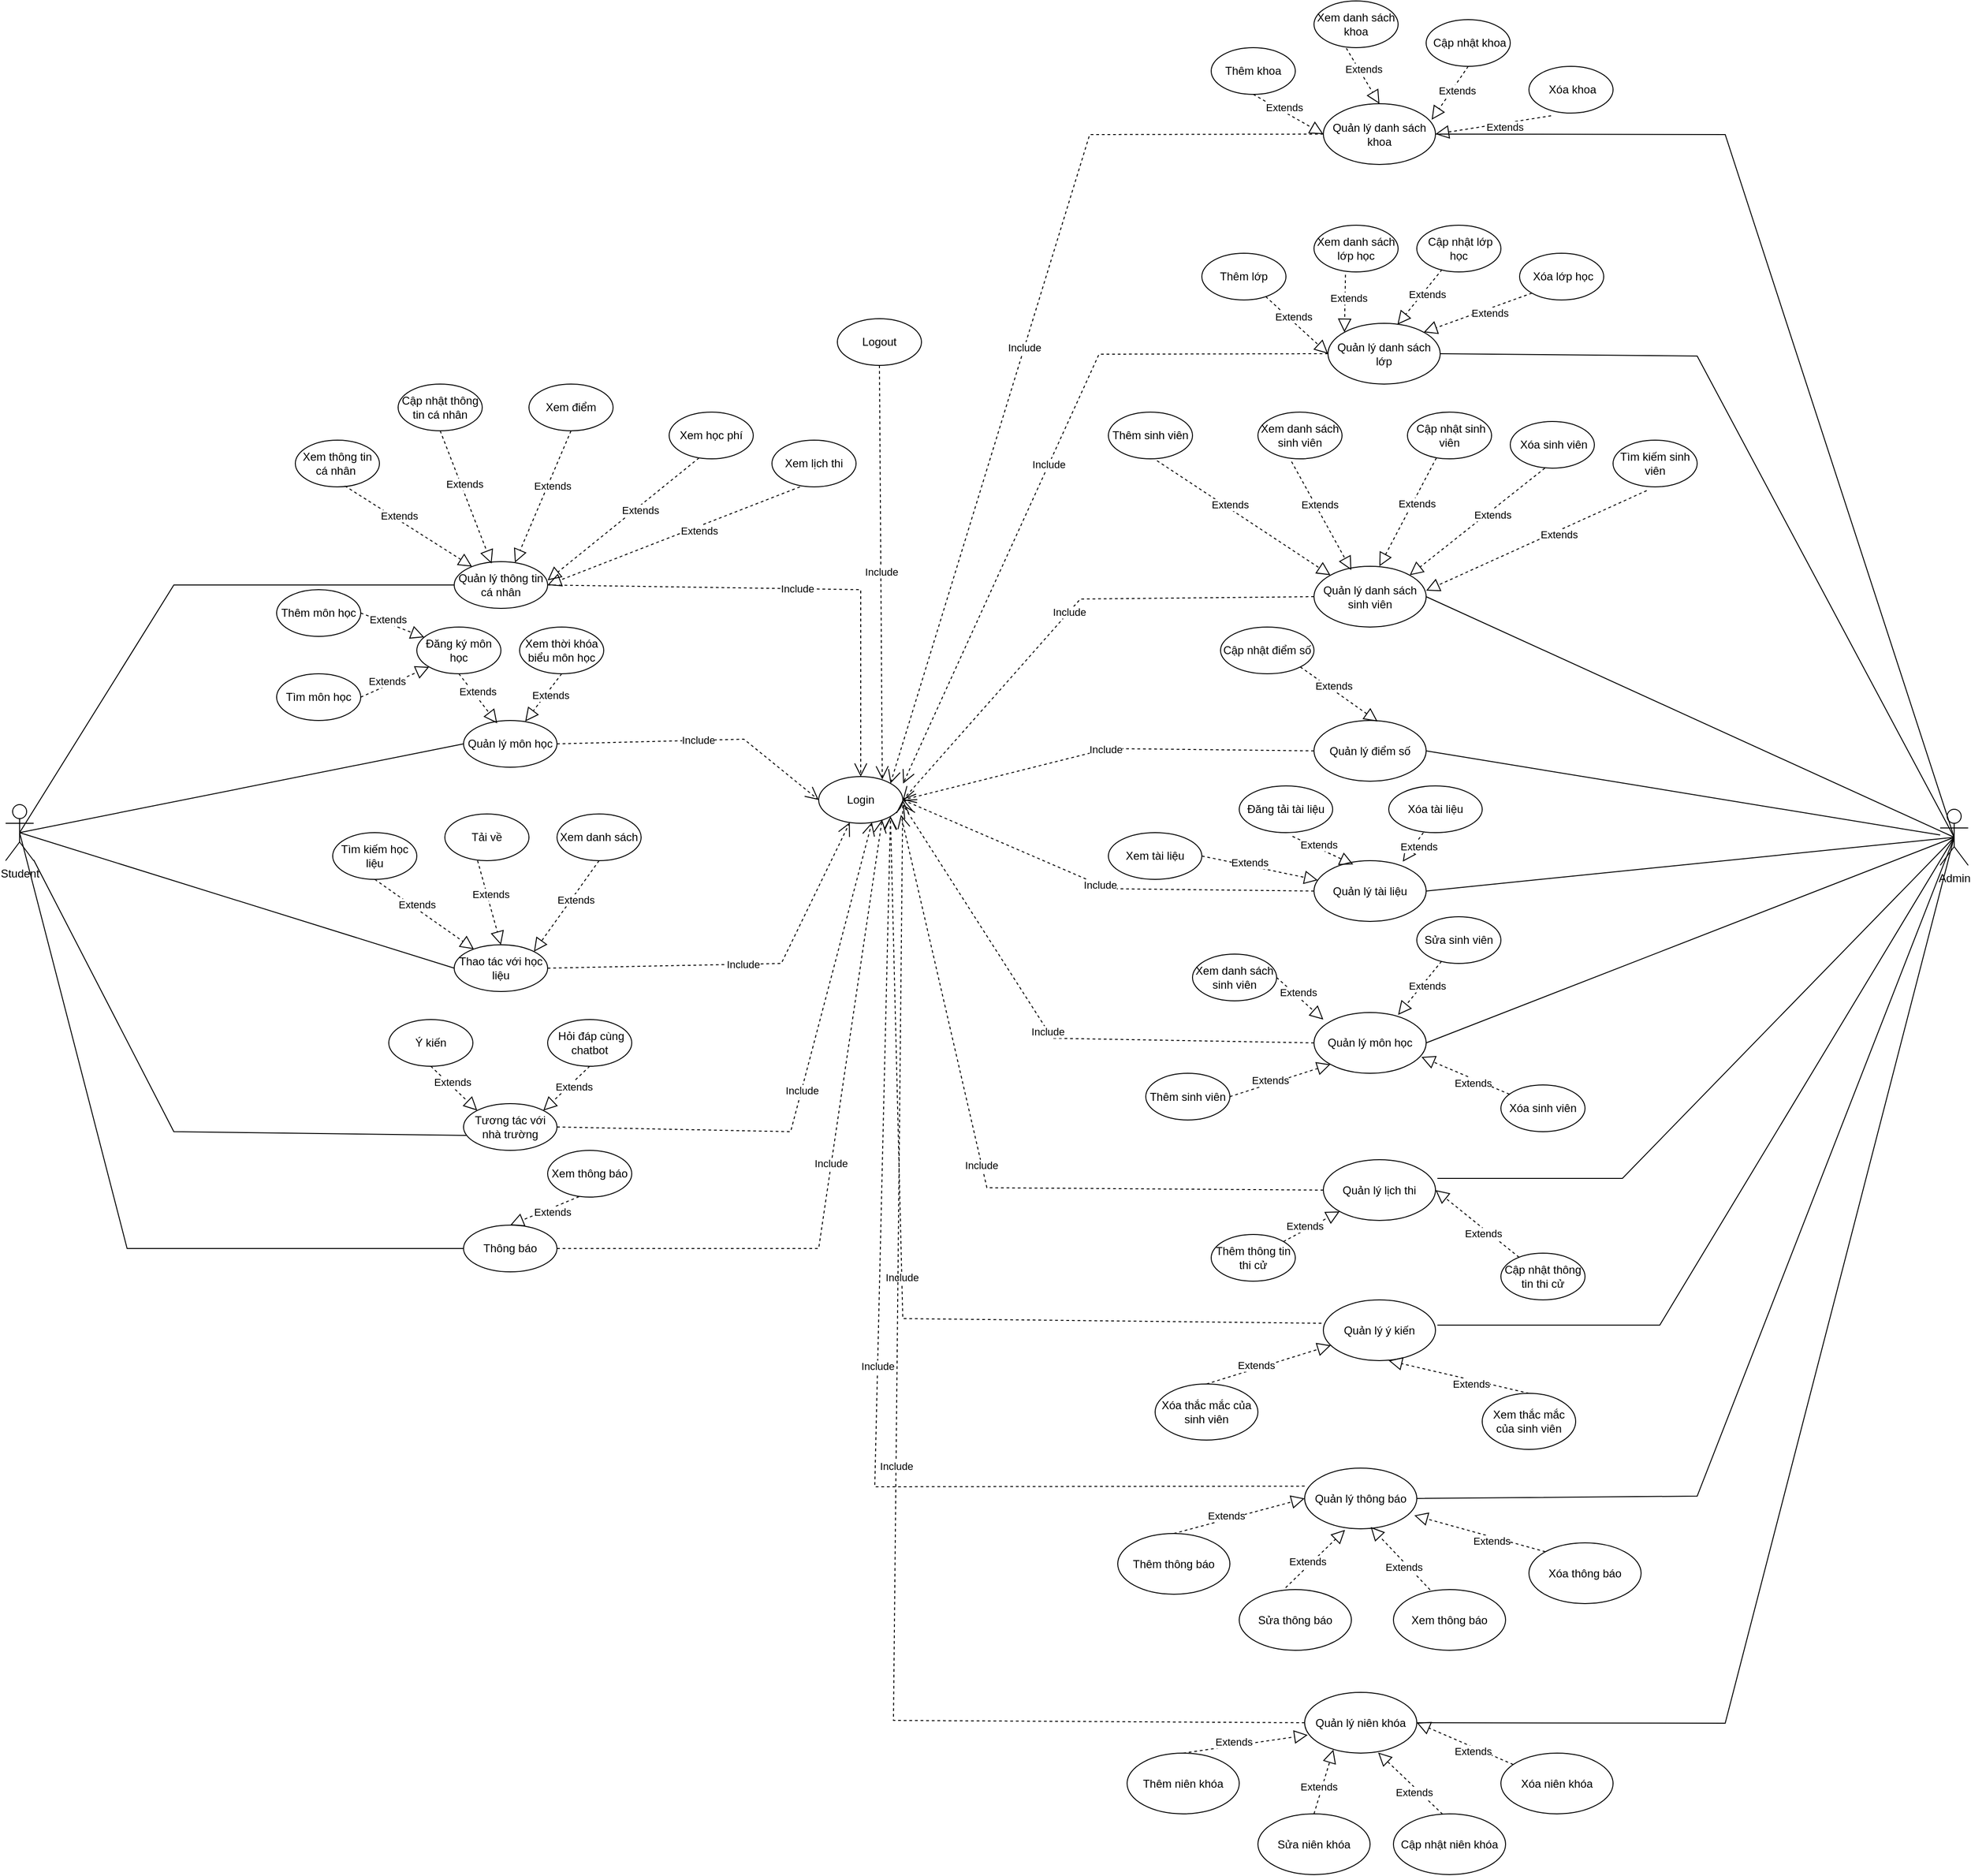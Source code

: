 <mxfile version="24.2.5" type="device">
  <diagram name="Page-1" id="tLk_r5W_Nmx2NsVv3eAb">
    <mxGraphModel dx="2438" dy="2008" grid="1" gridSize="10" guides="1" tooltips="1" connect="1" arrows="1" fold="1" page="1" pageScale="1" pageWidth="850" pageHeight="1100" math="0" shadow="0">
      <root>
        <mxCell id="0" />
        <mxCell id="1" parent="0" />
        <mxCell id="E6Ye3oewYgmc-_yJtXfk-1" value="Student" style="shape=umlActor;verticalLabelPosition=bottom;verticalAlign=top;html=1;outlineConnect=0;" parent="1" vertex="1">
          <mxGeometry x="-200" y="390" width="30" height="60" as="geometry" />
        </mxCell>
        <mxCell id="E6Ye3oewYgmc-_yJtXfk-2" value="Admin" style="shape=umlActor;verticalLabelPosition=bottom;verticalAlign=top;html=1;outlineConnect=0;" parent="1" vertex="1">
          <mxGeometry x="1870" y="395" width="30" height="60" as="geometry" />
        </mxCell>
        <mxCell id="E6Ye3oewYgmc-_yJtXfk-3" value="Login" style="ellipse;whiteSpace=wrap;html=1;" parent="1" vertex="1">
          <mxGeometry x="670" y="360" width="90" height="50" as="geometry" />
        </mxCell>
        <mxCell id="E6Ye3oewYgmc-_yJtXfk-4" value="Include" style="endArrow=open;endSize=12;dashed=1;html=1;rounded=0;entryX=0.5;entryY=0;entryDx=0;entryDy=0;exitX=1;exitY=0.5;exitDx=0;exitDy=0;" parent="1" source="E6Ye3oewYgmc-_yJtXfk-5" target="E6Ye3oewYgmc-_yJtXfk-3" edge="1">
          <mxGeometry width="160" relative="1" as="geometry">
            <mxPoint x="320" y="180" as="sourcePoint" />
            <mxPoint x="320" y="400" as="targetPoint" />
            <Array as="points">
              <mxPoint x="715" y="160" />
            </Array>
          </mxGeometry>
        </mxCell>
        <mxCell id="E6Ye3oewYgmc-_yJtXfk-5" value="Quản lý thông tin cá nhân" style="ellipse;whiteSpace=wrap;html=1;" parent="1" vertex="1">
          <mxGeometry x="280" y="130" width="100" height="50" as="geometry" />
        </mxCell>
        <mxCell id="E6Ye3oewYgmc-_yJtXfk-6" value="" style="endArrow=none;html=1;rounded=0;exitX=0.5;exitY=0.5;exitDx=0;exitDy=0;exitPerimeter=0;entryX=0;entryY=0.5;entryDx=0;entryDy=0;" parent="1" source="E6Ye3oewYgmc-_yJtXfk-1" target="E6Ye3oewYgmc-_yJtXfk-5" edge="1">
          <mxGeometry width="50" height="50" relative="1" as="geometry">
            <mxPoint x="170" y="380" as="sourcePoint" />
            <mxPoint x="220" y="330" as="targetPoint" />
            <Array as="points">
              <mxPoint x="-20" y="155" />
            </Array>
          </mxGeometry>
        </mxCell>
        <mxCell id="E6Ye3oewYgmc-_yJtXfk-7" value="Quản lý môn học" style="ellipse;whiteSpace=wrap;html=1;" parent="1" vertex="1">
          <mxGeometry x="290" y="300" width="100" height="50" as="geometry" />
        </mxCell>
        <mxCell id="E6Ye3oewYgmc-_yJtXfk-8" value="" style="endArrow=none;html=1;rounded=0;exitX=0.5;exitY=0.5;exitDx=0;exitDy=0;exitPerimeter=0;entryX=0;entryY=0.5;entryDx=0;entryDy=0;" parent="1" source="E6Ye3oewYgmc-_yJtXfk-1" target="E6Ye3oewYgmc-_yJtXfk-7" edge="1">
          <mxGeometry width="50" height="50" relative="1" as="geometry">
            <mxPoint x="190" y="520" as="sourcePoint" />
            <mxPoint x="240" y="470" as="targetPoint" />
          </mxGeometry>
        </mxCell>
        <mxCell id="E6Ye3oewYgmc-_yJtXfk-9" value="Include" style="endArrow=open;endSize=12;dashed=1;html=1;rounded=0;entryX=0;entryY=0.5;entryDx=0;entryDy=0;exitX=1;exitY=0.5;exitDx=0;exitDy=0;" parent="1" source="E6Ye3oewYgmc-_yJtXfk-7" target="E6Ye3oewYgmc-_yJtXfk-3" edge="1">
          <mxGeometry width="160" relative="1" as="geometry">
            <mxPoint x="370" y="305" as="sourcePoint" />
            <mxPoint x="580" y="405" as="targetPoint" />
            <Array as="points">
              <mxPoint x="590" y="320" />
            </Array>
          </mxGeometry>
        </mxCell>
        <mxCell id="E6Ye3oewYgmc-_yJtXfk-10" value="Thao tác với học liệu" style="ellipse;whiteSpace=wrap;html=1;" parent="1" vertex="1">
          <mxGeometry x="280" y="540" width="100" height="50" as="geometry" />
        </mxCell>
        <mxCell id="E6Ye3oewYgmc-_yJtXfk-11" value="" style="endArrow=none;html=1;rounded=0;exitX=0.5;exitY=0.5;exitDx=0;exitDy=0;exitPerimeter=0;entryX=0;entryY=0.5;entryDx=0;entryDy=0;" parent="1" source="E6Ye3oewYgmc-_yJtXfk-1" target="E6Ye3oewYgmc-_yJtXfk-10" edge="1">
          <mxGeometry width="50" height="50" relative="1" as="geometry">
            <mxPoint x="115" y="420" as="sourcePoint" />
            <mxPoint x="260" y="515" as="targetPoint" />
          </mxGeometry>
        </mxCell>
        <mxCell id="E6Ye3oewYgmc-_yJtXfk-15" value="Include" style="endArrow=open;endSize=12;dashed=1;html=1;rounded=0;exitX=1;exitY=0.5;exitDx=0;exitDy=0;" parent="1" source="E6Ye3oewYgmc-_yJtXfk-10" target="E6Ye3oewYgmc-_yJtXfk-3" edge="1">
          <mxGeometry width="160" relative="1" as="geometry">
            <mxPoint x="360" y="645" as="sourcePoint" />
            <mxPoint x="585" y="415" as="targetPoint" />
            <Array as="points">
              <mxPoint x="630" y="560" />
            </Array>
          </mxGeometry>
        </mxCell>
        <mxCell id="E6Ye3oewYgmc-_yJtXfk-16" value="Tương tác với nhà trường" style="ellipse;whiteSpace=wrap;html=1;" parent="1" vertex="1">
          <mxGeometry x="290" y="710" width="100" height="50" as="geometry" />
        </mxCell>
        <mxCell id="E6Ye3oewYgmc-_yJtXfk-17" value="" style="endArrow=none;html=1;rounded=0;entryX=0.03;entryY=0.68;entryDx=0;entryDy=0;entryPerimeter=0;" parent="1" source="E6Ye3oewYgmc-_yJtXfk-1" target="E6Ye3oewYgmc-_yJtXfk-16" edge="1">
          <mxGeometry width="50" height="50" relative="1" as="geometry">
            <mxPoint x="115" y="420" as="sourcePoint" />
            <mxPoint x="260" y="715" as="targetPoint" />
            <Array as="points">
              <mxPoint x="-20" y="740" />
            </Array>
          </mxGeometry>
        </mxCell>
        <mxCell id="E6Ye3oewYgmc-_yJtXfk-18" value="Include" style="endArrow=open;endSize=12;dashed=1;html=1;rounded=0;exitX=1;exitY=0.5;exitDx=0;exitDy=0;entryX=0.633;entryY=0.98;entryDx=0;entryDy=0;entryPerimeter=0;" parent="1" source="E6Ye3oewYgmc-_yJtXfk-16" target="E6Ye3oewYgmc-_yJtXfk-3" edge="1">
          <mxGeometry width="160" relative="1" as="geometry">
            <mxPoint x="480" y="800" as="sourcePoint" />
            <mxPoint x="640" y="800" as="targetPoint" />
            <Array as="points">
              <mxPoint x="640" y="740" />
            </Array>
          </mxGeometry>
        </mxCell>
        <mxCell id="E6Ye3oewYgmc-_yJtXfk-19" value="Xem thông tin cá nhân&amp;nbsp;" style="ellipse;whiteSpace=wrap;html=1;" parent="1" vertex="1">
          <mxGeometry x="110" width="90" height="50" as="geometry" />
        </mxCell>
        <mxCell id="E6Ye3oewYgmc-_yJtXfk-20" value="Cập nhật thông tin cá nhân" style="ellipse;whiteSpace=wrap;html=1;" parent="1" vertex="1">
          <mxGeometry x="220" y="-60" width="90" height="50" as="geometry" />
        </mxCell>
        <mxCell id="E6Ye3oewYgmc-_yJtXfk-24" value="" style="endArrow=block;dashed=1;endFill=0;endSize=12;html=1;rounded=0;exitX=0.589;exitY=0.98;exitDx=0;exitDy=0;exitPerimeter=0;" parent="1" source="E6Ye3oewYgmc-_yJtXfk-19" target="E6Ye3oewYgmc-_yJtXfk-5" edge="1">
          <mxGeometry width="160" relative="1" as="geometry">
            <mxPoint x="80" y="160" as="sourcePoint" />
            <mxPoint x="240" y="160" as="targetPoint" />
          </mxGeometry>
        </mxCell>
        <mxCell id="E6Ye3oewYgmc-_yJtXfk-25" value="Extends" style="edgeLabel;html=1;align=center;verticalAlign=middle;resizable=0;points=[];" parent="E6Ye3oewYgmc-_yJtXfk-24" vertex="1" connectable="0">
          <mxGeometry x="-0.188" y="4" relative="1" as="geometry">
            <mxPoint as="offset" />
          </mxGeometry>
        </mxCell>
        <mxCell id="E6Ye3oewYgmc-_yJtXfk-26" value="" style="endArrow=block;dashed=1;endFill=0;endSize=12;html=1;rounded=0;exitX=0.5;exitY=1;exitDx=0;exitDy=0;entryX=0.4;entryY=0.04;entryDx=0;entryDy=0;entryPerimeter=0;" parent="1" source="E6Ye3oewYgmc-_yJtXfk-20" target="E6Ye3oewYgmc-_yJtXfk-5" edge="1">
          <mxGeometry width="160" relative="1" as="geometry">
            <mxPoint x="273" y="79" as="sourcePoint" />
            <mxPoint x="322" y="142" as="targetPoint" />
          </mxGeometry>
        </mxCell>
        <mxCell id="E6Ye3oewYgmc-_yJtXfk-27" value="Extends" style="edgeLabel;html=1;align=center;verticalAlign=middle;resizable=0;points=[];" parent="E6Ye3oewYgmc-_yJtXfk-26" vertex="1" connectable="0">
          <mxGeometry x="-0.188" y="4" relative="1" as="geometry">
            <mxPoint as="offset" />
          </mxGeometry>
        </mxCell>
        <mxCell id="E6Ye3oewYgmc-_yJtXfk-28" value="Đăng ký môn học" style="ellipse;whiteSpace=wrap;html=1;" parent="1" vertex="1">
          <mxGeometry x="240" y="200" width="90" height="50" as="geometry" />
        </mxCell>
        <mxCell id="E6Ye3oewYgmc-_yJtXfk-29" value="Xem thời khóa biểu môn học" style="ellipse;whiteSpace=wrap;html=1;" parent="1" vertex="1">
          <mxGeometry x="350" y="200" width="90" height="50" as="geometry" />
        </mxCell>
        <mxCell id="E6Ye3oewYgmc-_yJtXfk-31" value="" style="endArrow=block;dashed=1;endFill=0;endSize=12;html=1;rounded=0;exitX=0.5;exitY=1;exitDx=0;exitDy=0;entryX=0.36;entryY=0.06;entryDx=0;entryDy=0;entryPerimeter=0;" parent="1" source="E6Ye3oewYgmc-_yJtXfk-28" target="E6Ye3oewYgmc-_yJtXfk-7" edge="1">
          <mxGeometry width="160" relative="1" as="geometry">
            <mxPoint x="231" y="250" as="sourcePoint" />
            <mxPoint x="327" y="297" as="targetPoint" />
          </mxGeometry>
        </mxCell>
        <mxCell id="E6Ye3oewYgmc-_yJtXfk-32" value="Extends" style="edgeLabel;html=1;align=center;verticalAlign=middle;resizable=0;points=[];" parent="E6Ye3oewYgmc-_yJtXfk-31" vertex="1" connectable="0">
          <mxGeometry x="-0.188" y="4" relative="1" as="geometry">
            <mxPoint as="offset" />
          </mxGeometry>
        </mxCell>
        <mxCell id="E6Ye3oewYgmc-_yJtXfk-33" value="" style="endArrow=block;dashed=1;endFill=0;endSize=12;html=1;rounded=0;exitX=0.5;exitY=1;exitDx=0;exitDy=0;entryX=0.66;entryY=0.02;entryDx=0;entryDy=0;entryPerimeter=0;" parent="1" source="E6Ye3oewYgmc-_yJtXfk-29" target="E6Ye3oewYgmc-_yJtXfk-7" edge="1">
          <mxGeometry width="160" relative="1" as="geometry">
            <mxPoint x="241" y="260" as="sourcePoint" />
            <mxPoint x="290" y="323" as="targetPoint" />
          </mxGeometry>
        </mxCell>
        <mxCell id="E6Ye3oewYgmc-_yJtXfk-34" value="Extends" style="edgeLabel;html=1;align=center;verticalAlign=middle;resizable=0;points=[];" parent="E6Ye3oewYgmc-_yJtXfk-33" vertex="1" connectable="0">
          <mxGeometry x="-0.188" y="4" relative="1" as="geometry">
            <mxPoint as="offset" />
          </mxGeometry>
        </mxCell>
        <mxCell id="E6Ye3oewYgmc-_yJtXfk-35" value="Thêm môn học" style="ellipse;whiteSpace=wrap;html=1;" parent="1" vertex="1">
          <mxGeometry x="90" y="160" width="90" height="50" as="geometry" />
        </mxCell>
        <mxCell id="E6Ye3oewYgmc-_yJtXfk-36" value="Tìm môn học" style="ellipse;whiteSpace=wrap;html=1;" parent="1" vertex="1">
          <mxGeometry x="90" y="250" width="90" height="50" as="geometry" />
        </mxCell>
        <mxCell id="E6Ye3oewYgmc-_yJtXfk-37" value="" style="endArrow=block;dashed=1;endFill=0;endSize=12;html=1;rounded=0;exitX=1;exitY=0.5;exitDx=0;exitDy=0;" parent="1" source="E6Ye3oewYgmc-_yJtXfk-35" target="E6Ye3oewYgmc-_yJtXfk-28" edge="1">
          <mxGeometry width="160" relative="1" as="geometry">
            <mxPoint x="115" y="30" as="sourcePoint" />
            <mxPoint x="250" y="180" as="targetPoint" />
          </mxGeometry>
        </mxCell>
        <mxCell id="E6Ye3oewYgmc-_yJtXfk-38" value="Extends" style="edgeLabel;html=1;align=center;verticalAlign=middle;resizable=0;points=[];" parent="E6Ye3oewYgmc-_yJtXfk-37" vertex="1" connectable="0">
          <mxGeometry x="-0.188" y="4" relative="1" as="geometry">
            <mxPoint as="offset" />
          </mxGeometry>
        </mxCell>
        <mxCell id="E6Ye3oewYgmc-_yJtXfk-39" value="" style="endArrow=block;dashed=1;endFill=0;endSize=12;html=1;rounded=0;exitX=1;exitY=0.5;exitDx=0;exitDy=0;entryX=0;entryY=1;entryDx=0;entryDy=0;" parent="1" source="E6Ye3oewYgmc-_yJtXfk-36" target="E6Ye3oewYgmc-_yJtXfk-28" edge="1">
          <mxGeometry width="160" relative="1" as="geometry">
            <mxPoint x="190" y="195" as="sourcePoint" />
            <mxPoint x="258" y="221" as="targetPoint" />
          </mxGeometry>
        </mxCell>
        <mxCell id="E6Ye3oewYgmc-_yJtXfk-40" value="Extends" style="edgeLabel;html=1;align=center;verticalAlign=middle;resizable=0;points=[];" parent="E6Ye3oewYgmc-_yJtXfk-39" vertex="1" connectable="0">
          <mxGeometry x="-0.188" y="4" relative="1" as="geometry">
            <mxPoint as="offset" />
          </mxGeometry>
        </mxCell>
        <mxCell id="E6Ye3oewYgmc-_yJtXfk-42" value="Xem điểm" style="ellipse;whiteSpace=wrap;html=1;" parent="1" vertex="1">
          <mxGeometry x="360" y="-60" width="90" height="50" as="geometry" />
        </mxCell>
        <mxCell id="E6Ye3oewYgmc-_yJtXfk-43" value="Xem học phí" style="ellipse;whiteSpace=wrap;html=1;" parent="1" vertex="1">
          <mxGeometry x="510" y="-30" width="90" height="50" as="geometry" />
        </mxCell>
        <mxCell id="E6Ye3oewYgmc-_yJtXfk-44" value="" style="endArrow=block;dashed=1;endFill=0;endSize=12;html=1;rounded=0;exitX=0.5;exitY=1;exitDx=0;exitDy=0;entryX=0.65;entryY=0.02;entryDx=0;entryDy=0;entryPerimeter=0;" parent="1" source="E6Ye3oewYgmc-_yJtXfk-42" target="E6Ye3oewYgmc-_yJtXfk-5" edge="1">
          <mxGeometry width="160" relative="1" as="geometry">
            <mxPoint x="395" y="80" as="sourcePoint" />
            <mxPoint x="364" y="143" as="targetPoint" />
          </mxGeometry>
        </mxCell>
        <mxCell id="E6Ye3oewYgmc-_yJtXfk-45" value="Extends" style="edgeLabel;html=1;align=center;verticalAlign=middle;resizable=0;points=[];" parent="E6Ye3oewYgmc-_yJtXfk-44" vertex="1" connectable="0">
          <mxGeometry x="-0.188" y="4" relative="1" as="geometry">
            <mxPoint as="offset" />
          </mxGeometry>
        </mxCell>
        <mxCell id="E6Ye3oewYgmc-_yJtXfk-46" value="" style="endArrow=block;dashed=1;endFill=0;endSize=12;html=1;rounded=0;exitX=0.356;exitY=0.98;exitDx=0;exitDy=0;entryX=1;entryY=0.4;entryDx=0;entryDy=0;entryPerimeter=0;exitPerimeter=0;" parent="1" source="E6Ye3oewYgmc-_yJtXfk-43" target="E6Ye3oewYgmc-_yJtXfk-5" edge="1">
          <mxGeometry width="160" relative="1" as="geometry">
            <mxPoint x="525" y="80" as="sourcePoint" />
            <mxPoint x="387" y="153" as="targetPoint" />
          </mxGeometry>
        </mxCell>
        <mxCell id="E6Ye3oewYgmc-_yJtXfk-47" value="Extends" style="edgeLabel;html=1;align=center;verticalAlign=middle;resizable=0;points=[];" parent="E6Ye3oewYgmc-_yJtXfk-46" vertex="1" connectable="0">
          <mxGeometry x="-0.188" y="4" relative="1" as="geometry">
            <mxPoint as="offset" />
          </mxGeometry>
        </mxCell>
        <mxCell id="E6Ye3oewYgmc-_yJtXfk-48" value="Tìm kiếm học liệu" style="ellipse;whiteSpace=wrap;html=1;" parent="1" vertex="1">
          <mxGeometry x="150" y="420" width="90" height="50" as="geometry" />
        </mxCell>
        <mxCell id="E6Ye3oewYgmc-_yJtXfk-49" value="Tải về" style="ellipse;whiteSpace=wrap;html=1;" parent="1" vertex="1">
          <mxGeometry x="270" y="400" width="90" height="50" as="geometry" />
        </mxCell>
        <mxCell id="E6Ye3oewYgmc-_yJtXfk-50" value="Xem danh sách" style="ellipse;whiteSpace=wrap;html=1;" parent="1" vertex="1">
          <mxGeometry x="390" y="400" width="90" height="50" as="geometry" />
        </mxCell>
        <mxCell id="E6Ye3oewYgmc-_yJtXfk-51" value="" style="endArrow=block;dashed=1;endFill=0;endSize=12;html=1;rounded=0;exitX=0.5;exitY=1;exitDx=0;exitDy=0;" parent="1" source="E6Ye3oewYgmc-_yJtXfk-48" target="E6Ye3oewYgmc-_yJtXfk-10" edge="1">
          <mxGeometry width="160" relative="1" as="geometry">
            <mxPoint x="295" y="260" as="sourcePoint" />
            <mxPoint x="336" y="313" as="targetPoint" />
          </mxGeometry>
        </mxCell>
        <mxCell id="E6Ye3oewYgmc-_yJtXfk-52" value="Extends" style="edgeLabel;html=1;align=center;verticalAlign=middle;resizable=0;points=[];" parent="E6Ye3oewYgmc-_yJtXfk-51" vertex="1" connectable="0">
          <mxGeometry x="-0.188" y="4" relative="1" as="geometry">
            <mxPoint as="offset" />
          </mxGeometry>
        </mxCell>
        <mxCell id="E6Ye3oewYgmc-_yJtXfk-53" value="" style="endArrow=block;dashed=1;endFill=0;endSize=12;html=1;rounded=0;exitX=0.389;exitY=1;exitDx=0;exitDy=0;entryX=0.5;entryY=0;entryDx=0;entryDy=0;entryPerimeter=0;exitPerimeter=0;" parent="1" source="E6Ye3oewYgmc-_yJtXfk-49" target="E6Ye3oewYgmc-_yJtXfk-10" edge="1">
          <mxGeometry width="160" relative="1" as="geometry">
            <mxPoint x="255" y="470" as="sourcePoint" />
            <mxPoint x="321" y="552" as="targetPoint" />
          </mxGeometry>
        </mxCell>
        <mxCell id="E6Ye3oewYgmc-_yJtXfk-54" value="Extends" style="edgeLabel;html=1;align=center;verticalAlign=middle;resizable=0;points=[];" parent="E6Ye3oewYgmc-_yJtXfk-53" vertex="1" connectable="0">
          <mxGeometry x="-0.188" y="4" relative="1" as="geometry">
            <mxPoint as="offset" />
          </mxGeometry>
        </mxCell>
        <mxCell id="E6Ye3oewYgmc-_yJtXfk-55" value="" style="endArrow=block;dashed=1;endFill=0;endSize=12;html=1;rounded=0;exitX=0.5;exitY=1;exitDx=0;exitDy=0;entryX=1;entryY=0;entryDx=0;entryDy=0;" parent="1" source="E6Ye3oewYgmc-_yJtXfk-50" target="E6Ye3oewYgmc-_yJtXfk-10" edge="1">
          <mxGeometry width="160" relative="1" as="geometry">
            <mxPoint x="355" y="470" as="sourcePoint" />
            <mxPoint x="350" y="548" as="targetPoint" />
          </mxGeometry>
        </mxCell>
        <mxCell id="E6Ye3oewYgmc-_yJtXfk-56" value="Extends" style="edgeLabel;html=1;align=center;verticalAlign=middle;resizable=0;points=[];" parent="E6Ye3oewYgmc-_yJtXfk-55" vertex="1" connectable="0">
          <mxGeometry x="-0.188" y="4" relative="1" as="geometry">
            <mxPoint as="offset" />
          </mxGeometry>
        </mxCell>
        <mxCell id="E6Ye3oewYgmc-_yJtXfk-57" value="Ý kiến" style="ellipse;whiteSpace=wrap;html=1;" parent="1" vertex="1">
          <mxGeometry x="210" y="620" width="90" height="50" as="geometry" />
        </mxCell>
        <mxCell id="E6Ye3oewYgmc-_yJtXfk-58" value="&amp;nbsp;Hỏi đáp cùng chatbot" style="ellipse;whiteSpace=wrap;html=1;" parent="1" vertex="1">
          <mxGeometry x="380" y="620" width="90" height="50" as="geometry" />
        </mxCell>
        <mxCell id="E6Ye3oewYgmc-_yJtXfk-59" value="" style="endArrow=block;dashed=1;endFill=0;endSize=12;html=1;rounded=0;exitX=0.5;exitY=1;exitDx=0;exitDy=0;entryX=0;entryY=0;entryDx=0;entryDy=0;" parent="1" source="E6Ye3oewYgmc-_yJtXfk-57" target="E6Ye3oewYgmc-_yJtXfk-16" edge="1">
          <mxGeometry width="160" relative="1" as="geometry">
            <mxPoint x="205" y="480" as="sourcePoint" />
            <mxPoint x="311" y="555" as="targetPoint" />
          </mxGeometry>
        </mxCell>
        <mxCell id="E6Ye3oewYgmc-_yJtXfk-60" value="Extends" style="edgeLabel;html=1;align=center;verticalAlign=middle;resizable=0;points=[];" parent="E6Ye3oewYgmc-_yJtXfk-59" vertex="1" connectable="0">
          <mxGeometry x="-0.188" y="4" relative="1" as="geometry">
            <mxPoint as="offset" />
          </mxGeometry>
        </mxCell>
        <mxCell id="E6Ye3oewYgmc-_yJtXfk-61" value="" style="endArrow=block;dashed=1;endFill=0;endSize=12;html=1;rounded=0;exitX=0.5;exitY=1;exitDx=0;exitDy=0;entryX=1;entryY=0;entryDx=0;entryDy=0;" parent="1" source="E6Ye3oewYgmc-_yJtXfk-58" target="E6Ye3oewYgmc-_yJtXfk-16" edge="1">
          <mxGeometry width="160" relative="1" as="geometry">
            <mxPoint x="265" y="680" as="sourcePoint" />
            <mxPoint x="315" y="727" as="targetPoint" />
          </mxGeometry>
        </mxCell>
        <mxCell id="E6Ye3oewYgmc-_yJtXfk-62" value="Extends" style="edgeLabel;html=1;align=center;verticalAlign=middle;resizable=0;points=[];" parent="E6Ye3oewYgmc-_yJtXfk-61" vertex="1" connectable="0">
          <mxGeometry x="-0.188" y="4" relative="1" as="geometry">
            <mxPoint as="offset" />
          </mxGeometry>
        </mxCell>
        <mxCell id="E6Ye3oewYgmc-_yJtXfk-63" value="Logout" style="ellipse;whiteSpace=wrap;html=1;" parent="1" vertex="1">
          <mxGeometry x="690" y="-130" width="90" height="50" as="geometry" />
        </mxCell>
        <mxCell id="E6Ye3oewYgmc-_yJtXfk-68" value="Quản lý danh sách sinh viên" style="ellipse;whiteSpace=wrap;html=1;" parent="1" vertex="1">
          <mxGeometry x="1200" y="135" width="120" height="65" as="geometry" />
        </mxCell>
        <mxCell id="E6Ye3oewYgmc-_yJtXfk-69" value="Quản lý điểm số" style="ellipse;whiteSpace=wrap;html=1;" parent="1" vertex="1">
          <mxGeometry x="1200" y="300" width="120" height="65" as="geometry" />
        </mxCell>
        <mxCell id="E6Ye3oewYgmc-_yJtXfk-70" value="Quản lý tài liệu" style="ellipse;whiteSpace=wrap;html=1;" parent="1" vertex="1">
          <mxGeometry x="1200" y="450" width="120" height="65" as="geometry" />
        </mxCell>
        <mxCell id="E6Ye3oewYgmc-_yJtXfk-71" value="Quản lý môn học" style="ellipse;whiteSpace=wrap;html=1;" parent="1" vertex="1">
          <mxGeometry x="1200" y="612.5" width="120" height="65" as="geometry" />
        </mxCell>
        <mxCell id="E6Ye3oewYgmc-_yJtXfk-72" value="Quản lý ý kiến" style="ellipse;whiteSpace=wrap;html=1;" parent="1" vertex="1">
          <mxGeometry x="1210" y="920" width="120" height="65" as="geometry" />
        </mxCell>
        <mxCell id="E6Ye3oewYgmc-_yJtXfk-73" value="" style="endArrow=none;html=1;rounded=0;entryX=0.5;entryY=0.5;entryDx=0;entryDy=0;entryPerimeter=0;exitX=1;exitY=0.5;exitDx=0;exitDy=0;" parent="1" source="E6Ye3oewYgmc-_yJtXfk-68" target="E6Ye3oewYgmc-_yJtXfk-2" edge="1">
          <mxGeometry width="50" height="50" relative="1" as="geometry">
            <mxPoint x="1480" y="190" as="sourcePoint" />
            <mxPoint x="1370" y="300" as="targetPoint" />
          </mxGeometry>
        </mxCell>
        <mxCell id="E6Ye3oewYgmc-_yJtXfk-74" value="Xem lịch thi" style="ellipse;whiteSpace=wrap;html=1;" parent="1" vertex="1">
          <mxGeometry x="620" width="90" height="50" as="geometry" />
        </mxCell>
        <mxCell id="E6Ye3oewYgmc-_yJtXfk-75" value="" style="endArrow=block;dashed=1;endFill=0;endSize=12;html=1;rounded=0;exitX=0.333;exitY=1;exitDx=0;exitDy=0;entryX=1;entryY=0.5;entryDx=0;entryDy=0;exitPerimeter=0;" parent="1" source="E6Ye3oewYgmc-_yJtXfk-74" target="E6Ye3oewYgmc-_yJtXfk-5" edge="1">
          <mxGeometry width="160" relative="1" as="geometry">
            <mxPoint x="552" y="29" as="sourcePoint" />
            <mxPoint x="390" y="160" as="targetPoint" />
          </mxGeometry>
        </mxCell>
        <mxCell id="E6Ye3oewYgmc-_yJtXfk-76" value="Extends" style="edgeLabel;html=1;align=center;verticalAlign=middle;resizable=0;points=[];" parent="E6Ye3oewYgmc-_yJtXfk-75" vertex="1" connectable="0">
          <mxGeometry x="-0.188" y="4" relative="1" as="geometry">
            <mxPoint as="offset" />
          </mxGeometry>
        </mxCell>
        <mxCell id="E6Ye3oewYgmc-_yJtXfk-77" value="Quản lý lịch thi" style="ellipse;whiteSpace=wrap;html=1;" parent="1" vertex="1">
          <mxGeometry x="1210" y="770" width="120" height="65" as="geometry" />
        </mxCell>
        <mxCell id="E6Ye3oewYgmc-_yJtXfk-78" value="Include" style="endArrow=open;endSize=12;dashed=1;html=1;rounded=0;exitX=0;exitY=0.5;exitDx=0;exitDy=0;entryX=1;entryY=0.5;entryDx=0;entryDy=0;" parent="1" source="E6Ye3oewYgmc-_yJtXfk-68" target="E6Ye3oewYgmc-_yJtXfk-3" edge="1">
          <mxGeometry width="160" relative="1" as="geometry">
            <mxPoint x="840" y="500" as="sourcePoint" />
            <mxPoint x="1000" y="500" as="targetPoint" />
            <Array as="points">
              <mxPoint x="950" y="170" />
            </Array>
          </mxGeometry>
        </mxCell>
        <mxCell id="E6Ye3oewYgmc-_yJtXfk-79" value="Include" style="endArrow=open;endSize=12;dashed=1;html=1;rounded=0;exitX=0;exitY=0.5;exitDx=0;exitDy=0;entryX=1;entryY=0.5;entryDx=0;entryDy=0;" parent="1" source="E6Ye3oewYgmc-_yJtXfk-69" target="E6Ye3oewYgmc-_yJtXfk-3" edge="1">
          <mxGeometry width="160" relative="1" as="geometry">
            <mxPoint x="1200" y="195" as="sourcePoint" />
            <mxPoint x="770" y="395" as="targetPoint" />
            <Array as="points">
              <mxPoint x="980" y="330" />
            </Array>
          </mxGeometry>
        </mxCell>
        <mxCell id="E6Ye3oewYgmc-_yJtXfk-80" value="Include" style="endArrow=open;endSize=12;dashed=1;html=1;rounded=0;exitX=0;exitY=0.5;exitDx=0;exitDy=0;entryX=1;entryY=0.5;entryDx=0;entryDy=0;" parent="1" source="E6Ye3oewYgmc-_yJtXfk-70" target="E6Ye3oewYgmc-_yJtXfk-3" edge="1">
          <mxGeometry width="160" relative="1" as="geometry">
            <mxPoint x="1210" y="343" as="sourcePoint" />
            <mxPoint x="770" y="395" as="targetPoint" />
            <Array as="points">
              <mxPoint x="980" y="480" />
            </Array>
          </mxGeometry>
        </mxCell>
        <mxCell id="E6Ye3oewYgmc-_yJtXfk-81" value="Include" style="endArrow=open;endSize=12;dashed=1;html=1;rounded=0;exitX=0;exitY=0.5;exitDx=0;exitDy=0;" parent="1" source="E6Ye3oewYgmc-_yJtXfk-71" edge="1">
          <mxGeometry width="160" relative="1" as="geometry">
            <mxPoint x="1210" y="493" as="sourcePoint" />
            <mxPoint x="760" y="390" as="targetPoint" />
            <Array as="points">
              <mxPoint x="920" y="640" />
            </Array>
          </mxGeometry>
        </mxCell>
        <mxCell id="E6Ye3oewYgmc-_yJtXfk-82" value="Include" style="endArrow=open;endSize=12;dashed=1;html=1;rounded=0;exitX=0;exitY=0.5;exitDx=0;exitDy=0;entryX=0.978;entryY=0.82;entryDx=0;entryDy=0;entryPerimeter=0;" parent="1" source="E6Ye3oewYgmc-_yJtXfk-77" target="E6Ye3oewYgmc-_yJtXfk-3" edge="1">
          <mxGeometry width="160" relative="1" as="geometry">
            <mxPoint x="1210" y="655" as="sourcePoint" />
            <mxPoint x="770" y="400" as="targetPoint" />
            <Array as="points">
              <mxPoint x="850" y="800" />
            </Array>
          </mxGeometry>
        </mxCell>
        <mxCell id="E6Ye3oewYgmc-_yJtXfk-83" value="Include" style="endArrow=open;endSize=12;dashed=1;html=1;rounded=0;exitX=-0.017;exitY=0.385;exitDx=0;exitDy=0;entryX=1;entryY=1;entryDx=0;entryDy=0;exitPerimeter=0;" parent="1" source="E6Ye3oewYgmc-_yJtXfk-72" target="E6Ye3oewYgmc-_yJtXfk-3" edge="1">
          <mxGeometry width="160" relative="1" as="geometry">
            <mxPoint x="1210" y="783" as="sourcePoint" />
            <mxPoint x="768" y="411" as="targetPoint" />
            <Array as="points">
              <mxPoint x="760" y="940" />
            </Array>
          </mxGeometry>
        </mxCell>
        <mxCell id="E6Ye3oewYgmc-_yJtXfk-84" value="" style="endArrow=none;html=1;rounded=0;exitX=1;exitY=0.5;exitDx=0;exitDy=0;" parent="1" source="E6Ye3oewYgmc-_yJtXfk-69" target="E6Ye3oewYgmc-_yJtXfk-2" edge="1">
          <mxGeometry width="50" height="50" relative="1" as="geometry">
            <mxPoint x="1330" y="178" as="sourcePoint" />
            <mxPoint x="1645" y="430" as="targetPoint" />
          </mxGeometry>
        </mxCell>
        <mxCell id="E6Ye3oewYgmc-_yJtXfk-85" value="" style="endArrow=none;html=1;rounded=0;exitX=1;exitY=0.5;exitDx=0;exitDy=0;entryX=0.5;entryY=0.5;entryDx=0;entryDy=0;entryPerimeter=0;" parent="1" source="E6Ye3oewYgmc-_yJtXfk-70" target="E6Ye3oewYgmc-_yJtXfk-2" edge="1">
          <mxGeometry width="50" height="50" relative="1" as="geometry">
            <mxPoint x="1330" y="343" as="sourcePoint" />
            <mxPoint x="1640" y="436" as="targetPoint" />
          </mxGeometry>
        </mxCell>
        <mxCell id="E6Ye3oewYgmc-_yJtXfk-86" value="" style="endArrow=none;html=1;rounded=0;exitX=1;exitY=0.5;exitDx=0;exitDy=0;entryX=0.5;entryY=0.5;entryDx=0;entryDy=0;entryPerimeter=0;" parent="1" source="E6Ye3oewYgmc-_yJtXfk-71" target="E6Ye3oewYgmc-_yJtXfk-2" edge="1">
          <mxGeometry width="50" height="50" relative="1" as="geometry">
            <mxPoint x="1330" y="493" as="sourcePoint" />
            <mxPoint x="1655" y="440" as="targetPoint" />
          </mxGeometry>
        </mxCell>
        <mxCell id="E6Ye3oewYgmc-_yJtXfk-87" value="" style="endArrow=none;html=1;rounded=0;exitX=1.017;exitY=0.308;exitDx=0;exitDy=0;entryX=0.5;entryY=0.5;entryDx=0;entryDy=0;entryPerimeter=0;exitPerimeter=0;" parent="1" source="E6Ye3oewYgmc-_yJtXfk-77" target="E6Ye3oewYgmc-_yJtXfk-2" edge="1">
          <mxGeometry width="50" height="50" relative="1" as="geometry">
            <mxPoint x="1330" y="655" as="sourcePoint" />
            <mxPoint x="1655" y="440" as="targetPoint" />
            <Array as="points">
              <mxPoint x="1530" y="790" />
            </Array>
          </mxGeometry>
        </mxCell>
        <mxCell id="E6Ye3oewYgmc-_yJtXfk-88" value="" style="endArrow=none;html=1;rounded=0;exitX=1.017;exitY=0.415;exitDx=0;exitDy=0;entryX=0.5;entryY=0.5;entryDx=0;entryDy=0;entryPerimeter=0;exitPerimeter=0;" parent="1" source="E6Ye3oewYgmc-_yJtXfk-72" target="E6Ye3oewYgmc-_yJtXfk-2" edge="1">
          <mxGeometry width="50" height="50" relative="1" as="geometry">
            <mxPoint x="1330" y="655" as="sourcePoint" />
            <mxPoint x="1685" y="440" as="targetPoint" />
            <Array as="points">
              <mxPoint x="1570" y="947" />
            </Array>
          </mxGeometry>
        </mxCell>
        <mxCell id="E6Ye3oewYgmc-_yJtXfk-89" value="Xem danh sách sinh viên" style="ellipse;whiteSpace=wrap;html=1;" parent="1" vertex="1">
          <mxGeometry x="1140" y="-30" width="90" height="50" as="geometry" />
        </mxCell>
        <mxCell id="E6Ye3oewYgmc-_yJtXfk-90" value="&amp;nbsp;Cập nhật sinh viên" style="ellipse;whiteSpace=wrap;html=1;" parent="1" vertex="1">
          <mxGeometry x="1300" y="-30" width="90" height="50" as="geometry" />
        </mxCell>
        <mxCell id="E6Ye3oewYgmc-_yJtXfk-91" value="" style="endArrow=block;dashed=1;endFill=0;endSize=12;html=1;rounded=0;exitX=0.344;exitY=0.98;exitDx=0;exitDy=0;entryX=0.583;entryY=0;entryDx=0;entryDy=0;exitPerimeter=0;entryPerimeter=0;" parent="1" source="E6Ye3oewYgmc-_yJtXfk-90" target="E6Ye3oewYgmc-_yJtXfk-68" edge="1">
          <mxGeometry width="160" relative="1" as="geometry">
            <mxPoint x="1480" y="40" as="sourcePoint" />
            <mxPoint x="1210" y="145" as="targetPoint" />
          </mxGeometry>
        </mxCell>
        <mxCell id="E6Ye3oewYgmc-_yJtXfk-92" value="Extends" style="edgeLabel;html=1;align=center;verticalAlign=middle;resizable=0;points=[];" parent="E6Ye3oewYgmc-_yJtXfk-91" vertex="1" connectable="0">
          <mxGeometry x="-0.188" y="4" relative="1" as="geometry">
            <mxPoint as="offset" />
          </mxGeometry>
        </mxCell>
        <mxCell id="E6Ye3oewYgmc-_yJtXfk-93" value="" style="endArrow=block;dashed=1;endFill=0;endSize=12;html=1;rounded=0;exitX=0.4;exitY=1.06;exitDx=0;exitDy=0;entryX=0.333;entryY=0.062;entryDx=0;entryDy=0;exitPerimeter=0;entryPerimeter=0;" parent="1" source="E6Ye3oewYgmc-_yJtXfk-89" target="E6Ye3oewYgmc-_yJtXfk-68" edge="1">
          <mxGeometry width="160" relative="1" as="geometry">
            <mxPoint x="1341" y="29" as="sourcePoint" />
            <mxPoint x="1291" y="145" as="targetPoint" />
          </mxGeometry>
        </mxCell>
        <mxCell id="E6Ye3oewYgmc-_yJtXfk-94" value="Extends" style="edgeLabel;html=1;align=center;verticalAlign=middle;resizable=0;points=[];" parent="E6Ye3oewYgmc-_yJtXfk-93" vertex="1" connectable="0">
          <mxGeometry x="-0.188" y="4" relative="1" as="geometry">
            <mxPoint as="offset" />
          </mxGeometry>
        </mxCell>
        <mxCell id="E6Ye3oewYgmc-_yJtXfk-95" value="Thêm sinh viên" style="ellipse;whiteSpace=wrap;html=1;" parent="1" vertex="1">
          <mxGeometry x="980" y="-30" width="90" height="50" as="geometry" />
        </mxCell>
        <mxCell id="E6Ye3oewYgmc-_yJtXfk-96" value="&amp;nbsp;Xóa sinh viên" style="ellipse;whiteSpace=wrap;html=1;" parent="1" vertex="1">
          <mxGeometry x="1410" y="-20" width="90" height="50" as="geometry" />
        </mxCell>
        <mxCell id="E6Ye3oewYgmc-_yJtXfk-97" value="" style="endArrow=block;dashed=1;endFill=0;endSize=12;html=1;rounded=0;exitX=0.578;exitY=1.04;exitDx=0;exitDy=0;entryX=0;entryY=0;entryDx=0;entryDy=0;exitPerimeter=0;" parent="1" source="E6Ye3oewYgmc-_yJtXfk-95" target="E6Ye3oewYgmc-_yJtXfk-68" edge="1">
          <mxGeometry width="160" relative="1" as="geometry">
            <mxPoint x="1186" y="33" as="sourcePoint" />
            <mxPoint x="1250" y="149" as="targetPoint" />
          </mxGeometry>
        </mxCell>
        <mxCell id="E6Ye3oewYgmc-_yJtXfk-98" value="Extends" style="edgeLabel;html=1;align=center;verticalAlign=middle;resizable=0;points=[];" parent="E6Ye3oewYgmc-_yJtXfk-97" vertex="1" connectable="0">
          <mxGeometry x="-0.188" y="4" relative="1" as="geometry">
            <mxPoint as="offset" />
          </mxGeometry>
        </mxCell>
        <mxCell id="E6Ye3oewYgmc-_yJtXfk-99" value="" style="endArrow=block;dashed=1;endFill=0;endSize=12;html=1;rounded=0;exitX=0.411;exitY=1;exitDx=0;exitDy=0;entryX=1;entryY=0;entryDx=0;entryDy=0;exitPerimeter=0;" parent="1" source="E6Ye3oewYgmc-_yJtXfk-96" target="E6Ye3oewYgmc-_yJtXfk-68" edge="1">
          <mxGeometry width="160" relative="1" as="geometry">
            <mxPoint x="1341" y="29" as="sourcePoint" />
            <mxPoint x="1280" y="145" as="targetPoint" />
          </mxGeometry>
        </mxCell>
        <mxCell id="E6Ye3oewYgmc-_yJtXfk-100" value="Extends" style="edgeLabel;html=1;align=center;verticalAlign=middle;resizable=0;points=[];" parent="E6Ye3oewYgmc-_yJtXfk-99" vertex="1" connectable="0">
          <mxGeometry x="-0.188" y="4" relative="1" as="geometry">
            <mxPoint as="offset" />
          </mxGeometry>
        </mxCell>
        <mxCell id="E6Ye3oewYgmc-_yJtXfk-101" value="Tìm kiếm sinh viên" style="ellipse;whiteSpace=wrap;html=1;" parent="1" vertex="1">
          <mxGeometry x="1520" width="90" height="50" as="geometry" />
        </mxCell>
        <mxCell id="E6Ye3oewYgmc-_yJtXfk-102" value="" style="endArrow=block;dashed=1;endFill=0;endSize=12;html=1;rounded=0;exitX=0.4;exitY=1.08;exitDx=0;exitDy=0;entryX=1;entryY=0.4;entryDx=0;entryDy=0;exitPerimeter=0;entryPerimeter=0;" parent="1" source="E6Ye3oewYgmc-_yJtXfk-101" target="E6Ye3oewYgmc-_yJtXfk-68" edge="1">
          <mxGeometry width="160" relative="1" as="geometry">
            <mxPoint x="1457" y="40" as="sourcePoint" />
            <mxPoint x="1313" y="155" as="targetPoint" />
          </mxGeometry>
        </mxCell>
        <mxCell id="E6Ye3oewYgmc-_yJtXfk-103" value="Extends" style="edgeLabel;html=1;align=center;verticalAlign=middle;resizable=0;points=[];" parent="E6Ye3oewYgmc-_yJtXfk-102" vertex="1" connectable="0">
          <mxGeometry x="-0.188" y="4" relative="1" as="geometry">
            <mxPoint as="offset" />
          </mxGeometry>
        </mxCell>
        <mxCell id="E6Ye3oewYgmc-_yJtXfk-105" value="Cập nhật điểm số" style="ellipse;whiteSpace=wrap;html=1;" parent="1" vertex="1">
          <mxGeometry x="1100" y="200" width="100" height="50" as="geometry" />
        </mxCell>
        <mxCell id="E6Ye3oewYgmc-_yJtXfk-108" value="" style="endArrow=block;dashed=1;endFill=0;endSize=12;html=1;rounded=0;exitX=1;exitY=1;exitDx=0;exitDy=0;entryX=0.567;entryY=0.015;entryDx=0;entryDy=0;entryPerimeter=0;" parent="1" source="E6Ye3oewYgmc-_yJtXfk-105" target="E6Ye3oewYgmc-_yJtXfk-69" edge="1">
          <mxGeometry width="160" relative="1" as="geometry">
            <mxPoint x="1173" y="268" as="sourcePoint" />
            <mxPoint x="1244" y="316" as="targetPoint" />
          </mxGeometry>
        </mxCell>
        <mxCell id="E6Ye3oewYgmc-_yJtXfk-109" value="Extends" style="edgeLabel;html=1;align=center;verticalAlign=middle;resizable=0;points=[];" parent="E6Ye3oewYgmc-_yJtXfk-108" vertex="1" connectable="0">
          <mxGeometry x="-0.188" y="4" relative="1" as="geometry">
            <mxPoint as="offset" />
          </mxGeometry>
        </mxCell>
        <mxCell id="E6Ye3oewYgmc-_yJtXfk-110" value="Đăng tải tài liệu" style="ellipse;whiteSpace=wrap;html=1;" parent="1" vertex="1">
          <mxGeometry x="1120" y="370" width="100" height="50" as="geometry" />
        </mxCell>
        <mxCell id="E6Ye3oewYgmc-_yJtXfk-111" value="Xóa tài liệu" style="ellipse;whiteSpace=wrap;html=1;" parent="1" vertex="1">
          <mxGeometry x="1280" y="370" width="100" height="50" as="geometry" />
        </mxCell>
        <mxCell id="E6Ye3oewYgmc-_yJtXfk-112" value="" style="endArrow=block;dashed=1;endFill=0;endSize=12;html=1;rounded=0;exitX=0.57;exitY=1.08;exitDx=0;exitDy=0;entryX=0.35;entryY=0.062;entryDx=0;entryDy=0;exitPerimeter=0;entryPerimeter=0;" parent="1" source="E6Ye3oewYgmc-_yJtXfk-110" target="E6Ye3oewYgmc-_yJtXfk-70" edge="1">
          <mxGeometry width="160" relative="1" as="geometry">
            <mxPoint x="1163" y="268" as="sourcePoint" />
            <mxPoint x="1244" y="316" as="targetPoint" />
          </mxGeometry>
        </mxCell>
        <mxCell id="E6Ye3oewYgmc-_yJtXfk-113" value="Extends" style="edgeLabel;html=1;align=center;verticalAlign=middle;resizable=0;points=[];" parent="E6Ye3oewYgmc-_yJtXfk-112" vertex="1" connectable="0">
          <mxGeometry x="-0.188" y="4" relative="1" as="geometry">
            <mxPoint as="offset" />
          </mxGeometry>
        </mxCell>
        <mxCell id="E6Ye3oewYgmc-_yJtXfk-114" value="" style="endArrow=block;dashed=1;endFill=0;endSize=12;html=1;rounded=0;exitX=0.37;exitY=1;exitDx=0;exitDy=0;entryX=0.792;entryY=0.015;entryDx=0;entryDy=0;exitPerimeter=0;entryPerimeter=0;" parent="1" source="E6Ye3oewYgmc-_yJtXfk-111" target="E6Ye3oewYgmc-_yJtXfk-70" edge="1">
          <mxGeometry width="160" relative="1" as="geometry">
            <mxPoint x="1187" y="434" as="sourcePoint" />
            <mxPoint x="1252" y="464" as="targetPoint" />
          </mxGeometry>
        </mxCell>
        <mxCell id="E6Ye3oewYgmc-_yJtXfk-115" value="Extends" style="edgeLabel;html=1;align=center;verticalAlign=middle;resizable=0;points=[];" parent="E6Ye3oewYgmc-_yJtXfk-114" vertex="1" connectable="0">
          <mxGeometry x="-0.188" y="4" relative="1" as="geometry">
            <mxPoint as="offset" />
          </mxGeometry>
        </mxCell>
        <mxCell id="E6Ye3oewYgmc-_yJtXfk-116" value="Thêm sinh viên" style="ellipse;whiteSpace=wrap;html=1;" parent="1" vertex="1">
          <mxGeometry x="1020" y="677.5" width="90" height="50" as="geometry" />
        </mxCell>
        <mxCell id="E6Ye3oewYgmc-_yJtXfk-117" value="Xem danh sách sinh viên" style="ellipse;whiteSpace=wrap;html=1;" parent="1" vertex="1">
          <mxGeometry x="1070" y="550" width="90" height="50" as="geometry" />
        </mxCell>
        <mxCell id="E6Ye3oewYgmc-_yJtXfk-118" value="Sửa sinh viên" style="ellipse;whiteSpace=wrap;html=1;" parent="1" vertex="1">
          <mxGeometry x="1310" y="510" width="90" height="50" as="geometry" />
        </mxCell>
        <mxCell id="E6Ye3oewYgmc-_yJtXfk-119" value="Xóa sinh viên" style="ellipse;whiteSpace=wrap;html=1;" parent="1" vertex="1">
          <mxGeometry x="1400" y="690" width="90" height="50" as="geometry" />
        </mxCell>
        <mxCell id="E6Ye3oewYgmc-_yJtXfk-120" value="" style="endArrow=block;dashed=1;endFill=0;endSize=12;html=1;rounded=0;exitX=1;exitY=0.5;exitDx=0;exitDy=0;entryX=0.083;entryY=0.115;entryDx=0;entryDy=0;entryPerimeter=0;" parent="1" source="E6Ye3oewYgmc-_yJtXfk-117" target="E6Ye3oewYgmc-_yJtXfk-71" edge="1">
          <mxGeometry width="160" relative="1" as="geometry">
            <mxPoint x="1187" y="434" as="sourcePoint" />
            <mxPoint x="1252" y="464" as="targetPoint" />
          </mxGeometry>
        </mxCell>
        <mxCell id="E6Ye3oewYgmc-_yJtXfk-121" value="Extends" style="edgeLabel;html=1;align=center;verticalAlign=middle;resizable=0;points=[];" parent="E6Ye3oewYgmc-_yJtXfk-120" vertex="1" connectable="0">
          <mxGeometry x="-0.188" y="4" relative="1" as="geometry">
            <mxPoint as="offset" />
          </mxGeometry>
        </mxCell>
        <mxCell id="E6Ye3oewYgmc-_yJtXfk-122" value="" style="endArrow=block;dashed=1;endFill=0;endSize=12;html=1;rounded=0;exitX=1;exitY=0.5;exitDx=0;exitDy=0;entryX=0;entryY=1;entryDx=0;entryDy=0;" parent="1" source="E6Ye3oewYgmc-_yJtXfk-116" target="E6Ye3oewYgmc-_yJtXfk-71" edge="1">
          <mxGeometry width="160" relative="1" as="geometry">
            <mxPoint x="1170" y="585" as="sourcePoint" />
            <mxPoint x="1220" y="630" as="targetPoint" />
          </mxGeometry>
        </mxCell>
        <mxCell id="E6Ye3oewYgmc-_yJtXfk-123" value="Extends" style="edgeLabel;html=1;align=center;verticalAlign=middle;resizable=0;points=[];" parent="E6Ye3oewYgmc-_yJtXfk-122" vertex="1" connectable="0">
          <mxGeometry x="-0.188" y="4" relative="1" as="geometry">
            <mxPoint as="offset" />
          </mxGeometry>
        </mxCell>
        <mxCell id="E6Ye3oewYgmc-_yJtXfk-124" value="" style="endArrow=block;dashed=1;endFill=0;endSize=12;html=1;rounded=0;entryX=0.75;entryY=0.038;entryDx=0;entryDy=0;entryPerimeter=0;" parent="1" source="E6Ye3oewYgmc-_yJtXfk-118" target="E6Ye3oewYgmc-_yJtXfk-71" edge="1">
          <mxGeometry width="160" relative="1" as="geometry">
            <mxPoint x="1120" y="713" as="sourcePoint" />
            <mxPoint x="1227" y="678" as="targetPoint" />
          </mxGeometry>
        </mxCell>
        <mxCell id="E6Ye3oewYgmc-_yJtXfk-125" value="Extends" style="edgeLabel;html=1;align=center;verticalAlign=middle;resizable=0;points=[];" parent="E6Ye3oewYgmc-_yJtXfk-124" vertex="1" connectable="0">
          <mxGeometry x="-0.188" y="4" relative="1" as="geometry">
            <mxPoint as="offset" />
          </mxGeometry>
        </mxCell>
        <mxCell id="E6Ye3oewYgmc-_yJtXfk-126" value="" style="endArrow=block;dashed=1;endFill=0;endSize=12;html=1;rounded=0;entryX=0.958;entryY=0.731;entryDx=0;entryDy=0;entryPerimeter=0;" parent="1" source="E6Ye3oewYgmc-_yJtXfk-119" target="E6Ye3oewYgmc-_yJtXfk-71" edge="1">
          <mxGeometry width="160" relative="1" as="geometry">
            <mxPoint x="1346" y="568" as="sourcePoint" />
            <mxPoint x="1300" y="625" as="targetPoint" />
          </mxGeometry>
        </mxCell>
        <mxCell id="E6Ye3oewYgmc-_yJtXfk-127" value="Extends" style="edgeLabel;html=1;align=center;verticalAlign=middle;resizable=0;points=[];" parent="E6Ye3oewYgmc-_yJtXfk-126" vertex="1" connectable="0">
          <mxGeometry x="-0.188" y="4" relative="1" as="geometry">
            <mxPoint as="offset" />
          </mxGeometry>
        </mxCell>
        <mxCell id="E6Ye3oewYgmc-_yJtXfk-128" value="Thêm thông tin thi cử" style="ellipse;whiteSpace=wrap;html=1;" parent="1" vertex="1">
          <mxGeometry x="1090" y="850" width="90" height="50" as="geometry" />
        </mxCell>
        <mxCell id="E6Ye3oewYgmc-_yJtXfk-129" value="" style="endArrow=block;dashed=1;endFill=0;endSize=12;html=1;rounded=0;" parent="1" source="E6Ye3oewYgmc-_yJtXfk-128" target="E6Ye3oewYgmc-_yJtXfk-77" edge="1">
          <mxGeometry width="160" relative="1" as="geometry">
            <mxPoint x="1120" y="713" as="sourcePoint" />
            <mxPoint x="1227" y="678" as="targetPoint" />
          </mxGeometry>
        </mxCell>
        <mxCell id="E6Ye3oewYgmc-_yJtXfk-130" value="Extends" style="edgeLabel;html=1;align=center;verticalAlign=middle;resizable=0;points=[];" parent="E6Ye3oewYgmc-_yJtXfk-129" vertex="1" connectable="0">
          <mxGeometry x="-0.188" y="4" relative="1" as="geometry">
            <mxPoint as="offset" />
          </mxGeometry>
        </mxCell>
        <mxCell id="E6Ye3oewYgmc-_yJtXfk-131" value="Xem thắc mắc của sinh viên" style="ellipse;whiteSpace=wrap;html=1;" parent="1" vertex="1">
          <mxGeometry x="1380" y="1020" width="100" height="60" as="geometry" />
        </mxCell>
        <mxCell id="E6Ye3oewYgmc-_yJtXfk-133" value="" style="endArrow=block;dashed=1;endFill=0;endSize=12;html=1;rounded=0;entryX=0.583;entryY=1;entryDx=0;entryDy=0;exitX=0.5;exitY=0;exitDx=0;exitDy=0;entryPerimeter=0;" parent="1" source="E6Ye3oewYgmc-_yJtXfk-131" target="E6Ye3oewYgmc-_yJtXfk-72" edge="1">
          <mxGeometry width="160" relative="1" as="geometry">
            <mxPoint x="1315" y="850" as="sourcePoint" />
            <mxPoint x="1375" y="910" as="targetPoint" />
          </mxGeometry>
        </mxCell>
        <mxCell id="E6Ye3oewYgmc-_yJtXfk-134" value="Extends" style="edgeLabel;html=1;align=center;verticalAlign=middle;resizable=0;points=[];" parent="E6Ye3oewYgmc-_yJtXfk-133" vertex="1" connectable="0">
          <mxGeometry x="-0.188" y="4" relative="1" as="geometry">
            <mxPoint as="offset" />
          </mxGeometry>
        </mxCell>
        <mxCell id="qlSrt7wHBAgnkEekmUD2-1" value="Include" style="endArrow=open;endSize=12;dashed=1;html=1;rounded=0;exitX=0.5;exitY=1;exitDx=0;exitDy=0;entryX=0.756;entryY=0.06;entryDx=0;entryDy=0;entryPerimeter=0;" parent="1" source="E6Ye3oewYgmc-_yJtXfk-63" target="E6Ye3oewYgmc-_yJtXfk-3" edge="1">
          <mxGeometry width="160" relative="1" as="geometry">
            <mxPoint x="780" y="210" as="sourcePoint" />
            <mxPoint x="940" y="210" as="targetPoint" />
          </mxGeometry>
        </mxCell>
        <mxCell id="5Ln3r7jomFiAx2Pc988M-1" value="Xem tài liệu" style="ellipse;whiteSpace=wrap;html=1;" parent="1" vertex="1">
          <mxGeometry x="980" y="420" width="100" height="50" as="geometry" />
        </mxCell>
        <mxCell id="5Ln3r7jomFiAx2Pc988M-2" value="" style="endArrow=block;dashed=1;endFill=0;endSize=12;html=1;rounded=0;exitX=1;exitY=0.5;exitDx=0;exitDy=0;" parent="1" source="5Ln3r7jomFiAx2Pc988M-1" target="E6Ye3oewYgmc-_yJtXfk-70" edge="1">
          <mxGeometry width="160" relative="1" as="geometry">
            <mxPoint x="1187" y="434" as="sourcePoint" />
            <mxPoint x="1252" y="464" as="targetPoint" />
          </mxGeometry>
        </mxCell>
        <mxCell id="5Ln3r7jomFiAx2Pc988M-3" value="Extends" style="edgeLabel;html=1;align=center;verticalAlign=middle;resizable=0;points=[];" parent="5Ln3r7jomFiAx2Pc988M-2" vertex="1" connectable="0">
          <mxGeometry x="-0.188" y="4" relative="1" as="geometry">
            <mxPoint as="offset" />
          </mxGeometry>
        </mxCell>
        <mxCell id="p2IlvXQG-CmWqFulfANA-1" value="Cập nhật thông tin thi cử" style="ellipse;whiteSpace=wrap;html=1;" parent="1" vertex="1">
          <mxGeometry x="1400" y="870" width="90" height="50" as="geometry" />
        </mxCell>
        <mxCell id="p2IlvXQG-CmWqFulfANA-2" value="" style="endArrow=block;dashed=1;endFill=0;endSize=12;html=1;rounded=0;entryX=1;entryY=0.5;entryDx=0;entryDy=0;" parent="1" source="p2IlvXQG-CmWqFulfANA-1" target="E6Ye3oewYgmc-_yJtXfk-77" edge="1">
          <mxGeometry width="160" relative="1" as="geometry">
            <mxPoint x="1419" y="710" as="sourcePoint" />
            <mxPoint x="1325" y="670" as="targetPoint" />
          </mxGeometry>
        </mxCell>
        <mxCell id="p2IlvXQG-CmWqFulfANA-3" value="Extends" style="edgeLabel;html=1;align=center;verticalAlign=middle;resizable=0;points=[];" parent="p2IlvXQG-CmWqFulfANA-2" vertex="1" connectable="0">
          <mxGeometry x="-0.188" y="4" relative="1" as="geometry">
            <mxPoint as="offset" />
          </mxGeometry>
        </mxCell>
        <mxCell id="p2IlvXQG-CmWqFulfANA-4" value="Xóa thắc mắc của sinh viên" style="ellipse;whiteSpace=wrap;html=1;" parent="1" vertex="1">
          <mxGeometry x="1030" y="1010" width="110" height="60" as="geometry" />
        </mxCell>
        <mxCell id="p2IlvXQG-CmWqFulfANA-5" value="" style="endArrow=block;dashed=1;endFill=0;endSize=12;html=1;rounded=0;exitX=0.5;exitY=0;exitDx=0;exitDy=0;" parent="1" source="p2IlvXQG-CmWqFulfANA-4" target="E6Ye3oewYgmc-_yJtXfk-72" edge="1">
          <mxGeometry width="160" relative="1" as="geometry">
            <mxPoint x="1400" y="1060" as="sourcePoint" />
            <mxPoint x="1290" y="995" as="targetPoint" />
          </mxGeometry>
        </mxCell>
        <mxCell id="p2IlvXQG-CmWqFulfANA-6" value="Extends" style="edgeLabel;html=1;align=center;verticalAlign=middle;resizable=0;points=[];" parent="p2IlvXQG-CmWqFulfANA-5" vertex="1" connectable="0">
          <mxGeometry x="-0.188" y="4" relative="1" as="geometry">
            <mxPoint as="offset" />
          </mxGeometry>
        </mxCell>
        <mxCell id="e6kCfkeOVE8cnumteAkl-1" value="Thông báo" style="ellipse;whiteSpace=wrap;html=1;" vertex="1" parent="1">
          <mxGeometry x="290" y="840" width="100" height="50" as="geometry" />
        </mxCell>
        <mxCell id="e6kCfkeOVE8cnumteAkl-2" value="" style="endArrow=none;html=1;rounded=0;exitX=0.5;exitY=0.5;exitDx=0;exitDy=0;exitPerimeter=0;entryX=0;entryY=0.5;entryDx=0;entryDy=0;" edge="1" parent="1" source="E6Ye3oewYgmc-_yJtXfk-1" target="e6kCfkeOVE8cnumteAkl-1">
          <mxGeometry width="50" height="50" relative="1" as="geometry">
            <mxPoint x="-20" y="920" as="sourcePoint" />
            <mxPoint x="30" y="870" as="targetPoint" />
            <Array as="points">
              <mxPoint x="-70" y="865" />
            </Array>
          </mxGeometry>
        </mxCell>
        <mxCell id="e6kCfkeOVE8cnumteAkl-3" value="Include" style="endArrow=open;endSize=12;dashed=1;html=1;rounded=0;exitX=1;exitY=0.5;exitDx=0;exitDy=0;entryX=0.754;entryY=0.923;entryDx=0;entryDy=0;entryPerimeter=0;" edge="1" parent="1" source="e6kCfkeOVE8cnumteAkl-1" target="E6Ye3oewYgmc-_yJtXfk-3">
          <mxGeometry width="160" relative="1" as="geometry">
            <mxPoint x="400" y="745" as="sourcePoint" />
            <mxPoint x="737" y="419" as="targetPoint" />
            <Array as="points">
              <mxPoint x="670" y="865" />
            </Array>
          </mxGeometry>
        </mxCell>
        <mxCell id="e6kCfkeOVE8cnumteAkl-4" value="Xem thông báo" style="ellipse;whiteSpace=wrap;html=1;" vertex="1" parent="1">
          <mxGeometry x="380" y="760" width="90" height="50" as="geometry" />
        </mxCell>
        <mxCell id="e6kCfkeOVE8cnumteAkl-5" value="" style="endArrow=block;dashed=1;endFill=0;endSize=12;html=1;rounded=0;exitX=0.374;exitY=0.99;exitDx=0;exitDy=0;entryX=0.5;entryY=0;entryDx=0;entryDy=0;exitPerimeter=0;" edge="1" parent="1" source="e6kCfkeOVE8cnumteAkl-4" target="e6kCfkeOVE8cnumteAkl-1">
          <mxGeometry width="160" relative="1" as="geometry">
            <mxPoint x="435" y="680" as="sourcePoint" />
            <mxPoint x="385" y="727" as="targetPoint" />
          </mxGeometry>
        </mxCell>
        <mxCell id="e6kCfkeOVE8cnumteAkl-6" value="Extends" style="edgeLabel;html=1;align=center;verticalAlign=middle;resizable=0;points=[];" vertex="1" connectable="0" parent="e6kCfkeOVE8cnumteAkl-5">
          <mxGeometry x="-0.188" y="4" relative="1" as="geometry">
            <mxPoint as="offset" />
          </mxGeometry>
        </mxCell>
        <mxCell id="e6kCfkeOVE8cnumteAkl-13" value="Quản lý danh sách lớp" style="ellipse;whiteSpace=wrap;html=1;" vertex="1" parent="1">
          <mxGeometry x="1215" y="-125" width="120" height="65" as="geometry" />
        </mxCell>
        <mxCell id="e6kCfkeOVE8cnumteAkl-14" value="Thêm lớp" style="ellipse;whiteSpace=wrap;html=1;" vertex="1" parent="1">
          <mxGeometry x="1080" y="-200" width="90" height="50" as="geometry" />
        </mxCell>
        <mxCell id="e6kCfkeOVE8cnumteAkl-15" value="Xem danh sách lớp học" style="ellipse;whiteSpace=wrap;html=1;" vertex="1" parent="1">
          <mxGeometry x="1200" y="-230" width="90" height="50" as="geometry" />
        </mxCell>
        <mxCell id="e6kCfkeOVE8cnumteAkl-16" value="&amp;nbsp;Cập nhật lớp học" style="ellipse;whiteSpace=wrap;html=1;" vertex="1" parent="1">
          <mxGeometry x="1310" y="-230" width="90" height="50" as="geometry" />
        </mxCell>
        <mxCell id="e6kCfkeOVE8cnumteAkl-17" value="&amp;nbsp;Xóa lớp học" style="ellipse;whiteSpace=wrap;html=1;" vertex="1" parent="1">
          <mxGeometry x="1420" y="-200" width="90" height="50" as="geometry" />
        </mxCell>
        <mxCell id="e6kCfkeOVE8cnumteAkl-18" value="" style="endArrow=block;dashed=1;endFill=0;endSize=12;html=1;rounded=0;entryX=0;entryY=0.5;entryDx=0;entryDy=0;" edge="1" parent="1" source="e6kCfkeOVE8cnumteAkl-14" target="e6kCfkeOVE8cnumteAkl-13">
          <mxGeometry width="160" relative="1" as="geometry">
            <mxPoint x="1042" y="32" as="sourcePoint" />
            <mxPoint x="1227" y="155" as="targetPoint" />
          </mxGeometry>
        </mxCell>
        <mxCell id="e6kCfkeOVE8cnumteAkl-19" value="Extends" style="edgeLabel;html=1;align=center;verticalAlign=middle;resizable=0;points=[];" vertex="1" connectable="0" parent="e6kCfkeOVE8cnumteAkl-18">
          <mxGeometry x="-0.188" y="4" relative="1" as="geometry">
            <mxPoint as="offset" />
          </mxGeometry>
        </mxCell>
        <mxCell id="e6kCfkeOVE8cnumteAkl-20" value="" style="endArrow=block;dashed=1;endFill=0;endSize=12;html=1;rounded=0;entryX=0;entryY=0;entryDx=0;entryDy=0;exitX=0.374;exitY=1.06;exitDx=0;exitDy=0;exitPerimeter=0;" edge="1" parent="1" source="e6kCfkeOVE8cnumteAkl-15" target="e6kCfkeOVE8cnumteAkl-13">
          <mxGeometry width="160" relative="1" as="geometry">
            <mxPoint x="1158" y="-144" as="sourcePoint" />
            <mxPoint x="1225" y="-82" as="targetPoint" />
          </mxGeometry>
        </mxCell>
        <mxCell id="e6kCfkeOVE8cnumteAkl-21" value="Extends" style="edgeLabel;html=1;align=center;verticalAlign=middle;resizable=0;points=[];" vertex="1" connectable="0" parent="e6kCfkeOVE8cnumteAkl-20">
          <mxGeometry x="-0.188" y="4" relative="1" as="geometry">
            <mxPoint as="offset" />
          </mxGeometry>
        </mxCell>
        <mxCell id="e6kCfkeOVE8cnumteAkl-22" value="" style="endArrow=block;dashed=1;endFill=0;endSize=12;html=1;rounded=0;entryX=0.619;entryY=0.021;entryDx=0;entryDy=0;exitX=0.3;exitY=0.949;exitDx=0;exitDy=0;exitPerimeter=0;entryPerimeter=0;" edge="1" parent="1" source="e6kCfkeOVE8cnumteAkl-16" target="e6kCfkeOVE8cnumteAkl-13">
          <mxGeometry width="160" relative="1" as="geometry">
            <mxPoint x="1244" y="-167" as="sourcePoint" />
            <mxPoint x="1242" y="-105" as="targetPoint" />
          </mxGeometry>
        </mxCell>
        <mxCell id="e6kCfkeOVE8cnumteAkl-23" value="Extends" style="edgeLabel;html=1;align=center;verticalAlign=middle;resizable=0;points=[];" vertex="1" connectable="0" parent="e6kCfkeOVE8cnumteAkl-22">
          <mxGeometry x="-0.188" y="4" relative="1" as="geometry">
            <mxPoint as="offset" />
          </mxGeometry>
        </mxCell>
        <mxCell id="e6kCfkeOVE8cnumteAkl-24" value="" style="endArrow=block;dashed=1;endFill=0;endSize=12;html=1;rounded=0;entryX=1;entryY=0;entryDx=0;entryDy=0;exitX=0;exitY=1;exitDx=0;exitDy=0;" edge="1" parent="1" source="e6kCfkeOVE8cnumteAkl-17" target="e6kCfkeOVE8cnumteAkl-13">
          <mxGeometry width="160" relative="1" as="geometry">
            <mxPoint x="1347" y="-173" as="sourcePoint" />
            <mxPoint x="1299" y="-114" as="targetPoint" />
          </mxGeometry>
        </mxCell>
        <mxCell id="e6kCfkeOVE8cnumteAkl-25" value="Extends" style="edgeLabel;html=1;align=center;verticalAlign=middle;resizable=0;points=[];" vertex="1" connectable="0" parent="e6kCfkeOVE8cnumteAkl-24">
          <mxGeometry x="-0.188" y="4" relative="1" as="geometry">
            <mxPoint as="offset" />
          </mxGeometry>
        </mxCell>
        <mxCell id="e6kCfkeOVE8cnumteAkl-26" value="" style="endArrow=none;html=1;rounded=0;exitX=1;exitY=0.5;exitDx=0;exitDy=0;entryX=0.5;entryY=0.5;entryDx=0;entryDy=0;entryPerimeter=0;" edge="1" parent="1" source="e6kCfkeOVE8cnumteAkl-13" target="E6Ye3oewYgmc-_yJtXfk-2">
          <mxGeometry width="50" height="50" relative="1" as="geometry">
            <mxPoint x="1540" y="170" as="sourcePoint" />
            <mxPoint x="1590" y="120" as="targetPoint" />
            <Array as="points">
              <mxPoint x="1610" y="-90" />
            </Array>
          </mxGeometry>
        </mxCell>
        <mxCell id="e6kCfkeOVE8cnumteAkl-27" value="Include" style="endArrow=open;endSize=12;dashed=1;html=1;rounded=0;exitX=0;exitY=0.5;exitDx=0;exitDy=0;entryX=1.004;entryY=0.149;entryDx=0;entryDy=0;entryPerimeter=0;" edge="1" parent="1" source="e6kCfkeOVE8cnumteAkl-13" target="E6Ye3oewYgmc-_yJtXfk-3">
          <mxGeometry width="160" relative="1" as="geometry">
            <mxPoint x="1210" y="178" as="sourcePoint" />
            <mxPoint x="770" y="395" as="targetPoint" />
            <Array as="points">
              <mxPoint x="970" y="-92" />
            </Array>
          </mxGeometry>
        </mxCell>
        <mxCell id="e6kCfkeOVE8cnumteAkl-28" value="Quản lý danh sách khoa" style="ellipse;whiteSpace=wrap;html=1;" vertex="1" parent="1">
          <mxGeometry x="1210" y="-360" width="120" height="65" as="geometry" />
        </mxCell>
        <mxCell id="e6kCfkeOVE8cnumteAkl-29" value="Thêm khoa" style="ellipse;whiteSpace=wrap;html=1;" vertex="1" parent="1">
          <mxGeometry x="1090" y="-420" width="90" height="50" as="geometry" />
        </mxCell>
        <mxCell id="e6kCfkeOVE8cnumteAkl-30" value="Xem danh sách khoa" style="ellipse;whiteSpace=wrap;html=1;" vertex="1" parent="1">
          <mxGeometry x="1200" y="-470" width="90" height="50" as="geometry" />
        </mxCell>
        <mxCell id="e6kCfkeOVE8cnumteAkl-31" value="&amp;nbsp;Cập nhật khoa" style="ellipse;whiteSpace=wrap;html=1;" vertex="1" parent="1">
          <mxGeometry x="1320" y="-450" width="90" height="50" as="geometry" />
        </mxCell>
        <mxCell id="e6kCfkeOVE8cnumteAkl-32" value="&amp;nbsp;Xóa khoa" style="ellipse;whiteSpace=wrap;html=1;" vertex="1" parent="1">
          <mxGeometry x="1430" y="-400" width="90" height="50" as="geometry" />
        </mxCell>
        <mxCell id="e6kCfkeOVE8cnumteAkl-33" value="" style="endArrow=block;dashed=1;endFill=0;endSize=12;html=1;rounded=0;entryX=0;entryY=0.5;entryDx=0;entryDy=0;exitX=0.5;exitY=1;exitDx=0;exitDy=0;" edge="1" parent="1" source="e6kCfkeOVE8cnumteAkl-29" target="e6kCfkeOVE8cnumteAkl-28">
          <mxGeometry width="160" relative="1" as="geometry">
            <mxPoint x="1158" y="-144" as="sourcePoint" />
            <mxPoint x="1225" y="-82" as="targetPoint" />
          </mxGeometry>
        </mxCell>
        <mxCell id="e6kCfkeOVE8cnumteAkl-34" value="Extends" style="edgeLabel;html=1;align=center;verticalAlign=middle;resizable=0;points=[];" vertex="1" connectable="0" parent="e6kCfkeOVE8cnumteAkl-33">
          <mxGeometry x="-0.188" y="4" relative="1" as="geometry">
            <mxPoint as="offset" />
          </mxGeometry>
        </mxCell>
        <mxCell id="e6kCfkeOVE8cnumteAkl-35" value="" style="endArrow=block;dashed=1;endFill=0;endSize=12;html=1;rounded=0;entryX=0.5;entryY=0;entryDx=0;entryDy=0;exitX=0.384;exitY=1.012;exitDx=0;exitDy=0;exitPerimeter=0;" edge="1" parent="1" source="e6kCfkeOVE8cnumteAkl-30" target="e6kCfkeOVE8cnumteAkl-28">
          <mxGeometry width="160" relative="1" as="geometry">
            <mxPoint x="1145" y="-360" as="sourcePoint" />
            <mxPoint x="1220" y="-317" as="targetPoint" />
          </mxGeometry>
        </mxCell>
        <mxCell id="e6kCfkeOVE8cnumteAkl-36" value="Extends" style="edgeLabel;html=1;align=center;verticalAlign=middle;resizable=0;points=[];" vertex="1" connectable="0" parent="e6kCfkeOVE8cnumteAkl-35">
          <mxGeometry x="-0.188" y="4" relative="1" as="geometry">
            <mxPoint as="offset" />
          </mxGeometry>
        </mxCell>
        <mxCell id="e6kCfkeOVE8cnumteAkl-37" value="" style="endArrow=block;dashed=1;endFill=0;endSize=12;html=1;rounded=0;entryX=0.966;entryY=0.263;entryDx=0;entryDy=0;exitX=0.5;exitY=1;exitDx=0;exitDy=0;entryPerimeter=0;" edge="1" parent="1" source="e6kCfkeOVE8cnumteAkl-31" target="e6kCfkeOVE8cnumteAkl-28">
          <mxGeometry width="160" relative="1" as="geometry">
            <mxPoint x="1347" y="-173" as="sourcePoint" />
            <mxPoint x="1299" y="-114" as="targetPoint" />
          </mxGeometry>
        </mxCell>
        <mxCell id="e6kCfkeOVE8cnumteAkl-38" value="Extends" style="edgeLabel;html=1;align=center;verticalAlign=middle;resizable=0;points=[];" vertex="1" connectable="0" parent="e6kCfkeOVE8cnumteAkl-37">
          <mxGeometry x="-0.188" y="4" relative="1" as="geometry">
            <mxPoint as="offset" />
          </mxGeometry>
        </mxCell>
        <mxCell id="e6kCfkeOVE8cnumteAkl-39" value="" style="endArrow=block;dashed=1;endFill=0;endSize=12;html=1;rounded=0;entryX=1;entryY=0.5;entryDx=0;entryDy=0;exitX=0.263;exitY=1.058;exitDx=0;exitDy=0;exitPerimeter=0;" edge="1" parent="1" source="e6kCfkeOVE8cnumteAkl-32" target="e6kCfkeOVE8cnumteAkl-28">
          <mxGeometry width="160" relative="1" as="geometry">
            <mxPoint x="1375" y="-390" as="sourcePoint" />
            <mxPoint x="1336" y="-333" as="targetPoint" />
          </mxGeometry>
        </mxCell>
        <mxCell id="e6kCfkeOVE8cnumteAkl-40" value="Extends" style="edgeLabel;html=1;align=center;verticalAlign=middle;resizable=0;points=[];" vertex="1" connectable="0" parent="e6kCfkeOVE8cnumteAkl-39">
          <mxGeometry x="-0.188" y="4" relative="1" as="geometry">
            <mxPoint as="offset" />
          </mxGeometry>
        </mxCell>
        <mxCell id="e6kCfkeOVE8cnumteAkl-41" value="Include" style="endArrow=open;endSize=12;dashed=1;html=1;rounded=0;exitX=0;exitY=0.5;exitDx=0;exitDy=0;entryX=1;entryY=0;entryDx=0;entryDy=0;" edge="1" parent="1" source="e6kCfkeOVE8cnumteAkl-28" target="E6Ye3oewYgmc-_yJtXfk-3">
          <mxGeometry width="160" relative="1" as="geometry">
            <mxPoint x="1225" y="-82" as="sourcePoint" />
            <mxPoint x="770" y="377" as="targetPoint" />
            <Array as="points">
              <mxPoint x="960" y="-327" />
            </Array>
          </mxGeometry>
        </mxCell>
        <mxCell id="e6kCfkeOVE8cnumteAkl-42" value="" style="endArrow=none;html=1;rounded=0;exitX=1;exitY=0.5;exitDx=0;exitDy=0;entryX=0.5;entryY=0.5;entryDx=0;entryDy=0;entryPerimeter=0;" edge="1" parent="1" source="e6kCfkeOVE8cnumteAkl-28" target="E6Ye3oewYgmc-_yJtXfk-2">
          <mxGeometry width="50" height="50" relative="1" as="geometry">
            <mxPoint x="1620" y="-220" as="sourcePoint" />
            <mxPoint x="1670" y="-270" as="targetPoint" />
            <Array as="points">
              <mxPoint x="1640" y="-327" />
            </Array>
          </mxGeometry>
        </mxCell>
        <mxCell id="e6kCfkeOVE8cnumteAkl-43" value="Quản lý thông báo" style="ellipse;whiteSpace=wrap;html=1;" vertex="1" parent="1">
          <mxGeometry x="1190" y="1100" width="120" height="65" as="geometry" />
        </mxCell>
        <mxCell id="e6kCfkeOVE8cnumteAkl-44" value="Thêm thông báo" style="ellipse;whiteSpace=wrap;html=1;" vertex="1" parent="1">
          <mxGeometry x="990" y="1170" width="120" height="65" as="geometry" />
        </mxCell>
        <mxCell id="e6kCfkeOVE8cnumteAkl-45" value="Sửa thông báo" style="ellipse;whiteSpace=wrap;html=1;" vertex="1" parent="1">
          <mxGeometry x="1120" y="1230" width="120" height="65" as="geometry" />
        </mxCell>
        <mxCell id="e6kCfkeOVE8cnumteAkl-46" value="Xem thông báo" style="ellipse;whiteSpace=wrap;html=1;" vertex="1" parent="1">
          <mxGeometry x="1285" y="1230" width="120" height="65" as="geometry" />
        </mxCell>
        <mxCell id="e6kCfkeOVE8cnumteAkl-47" value="Xóa thông báo" style="ellipse;whiteSpace=wrap;html=1;" vertex="1" parent="1">
          <mxGeometry x="1430" y="1180" width="120" height="65" as="geometry" />
        </mxCell>
        <mxCell id="e6kCfkeOVE8cnumteAkl-48" value="" style="endArrow=block;dashed=1;endFill=0;endSize=12;html=1;rounded=0;exitX=0.5;exitY=0;exitDx=0;exitDy=0;entryX=0;entryY=0.5;entryDx=0;entryDy=0;" edge="1" parent="1" source="e6kCfkeOVE8cnumteAkl-44" target="e6kCfkeOVE8cnumteAkl-43">
          <mxGeometry width="160" relative="1" as="geometry">
            <mxPoint x="1095" y="1020" as="sourcePoint" />
            <mxPoint x="1228" y="978" as="targetPoint" />
          </mxGeometry>
        </mxCell>
        <mxCell id="e6kCfkeOVE8cnumteAkl-49" value="Extends" style="edgeLabel;html=1;align=center;verticalAlign=middle;resizable=0;points=[];" vertex="1" connectable="0" parent="e6kCfkeOVE8cnumteAkl-48">
          <mxGeometry x="-0.188" y="4" relative="1" as="geometry">
            <mxPoint as="offset" />
          </mxGeometry>
        </mxCell>
        <mxCell id="e6kCfkeOVE8cnumteAkl-50" value="" style="endArrow=block;dashed=1;endFill=0;endSize=12;html=1;rounded=0;exitX=0.414;exitY=-0.031;exitDx=0;exitDy=0;entryX=0.36;entryY=1.018;entryDx=0;entryDy=0;exitPerimeter=0;entryPerimeter=0;" edge="1" parent="1" source="e6kCfkeOVE8cnumteAkl-45" target="e6kCfkeOVE8cnumteAkl-43">
          <mxGeometry width="160" relative="1" as="geometry">
            <mxPoint x="1060" y="1180" as="sourcePoint" />
            <mxPoint x="1200" y="1153" as="targetPoint" />
          </mxGeometry>
        </mxCell>
        <mxCell id="e6kCfkeOVE8cnumteAkl-51" value="Extends" style="edgeLabel;html=1;align=center;verticalAlign=middle;resizable=0;points=[];" vertex="1" connectable="0" parent="e6kCfkeOVE8cnumteAkl-50">
          <mxGeometry x="-0.188" y="4" relative="1" as="geometry">
            <mxPoint as="offset" />
          </mxGeometry>
        </mxCell>
        <mxCell id="e6kCfkeOVE8cnumteAkl-52" value="" style="endArrow=block;dashed=1;endFill=0;endSize=12;html=1;rounded=0;exitX=0.327;exitY=0.005;exitDx=0;exitDy=0;entryX=0.589;entryY=0.97;entryDx=0;entryDy=0;exitPerimeter=0;entryPerimeter=0;" edge="1" parent="1" source="e6kCfkeOVE8cnumteAkl-46" target="e6kCfkeOVE8cnumteAkl-43">
          <mxGeometry width="160" relative="1" as="geometry">
            <mxPoint x="1180" y="1238" as="sourcePoint" />
            <mxPoint x="1229" y="1183" as="targetPoint" />
          </mxGeometry>
        </mxCell>
        <mxCell id="e6kCfkeOVE8cnumteAkl-53" value="Extends" style="edgeLabel;html=1;align=center;verticalAlign=middle;resizable=0;points=[];" vertex="1" connectable="0" parent="e6kCfkeOVE8cnumteAkl-52">
          <mxGeometry x="-0.188" y="4" relative="1" as="geometry">
            <mxPoint as="offset" />
          </mxGeometry>
        </mxCell>
        <mxCell id="e6kCfkeOVE8cnumteAkl-54" value="" style="endArrow=block;dashed=1;endFill=0;endSize=12;html=1;rounded=0;exitX=0;exitY=0;exitDx=0;exitDy=0;entryX=0.978;entryY=0.779;entryDx=0;entryDy=0;entryPerimeter=0;" edge="1" parent="1" source="e6kCfkeOVE8cnumteAkl-47" target="e6kCfkeOVE8cnumteAkl-43">
          <mxGeometry width="160" relative="1" as="geometry">
            <mxPoint x="1334" y="1240" as="sourcePoint" />
            <mxPoint x="1271" y="1183" as="targetPoint" />
          </mxGeometry>
        </mxCell>
        <mxCell id="e6kCfkeOVE8cnumteAkl-55" value="Extends" style="edgeLabel;html=1;align=center;verticalAlign=middle;resizable=0;points=[];" vertex="1" connectable="0" parent="e6kCfkeOVE8cnumteAkl-54">
          <mxGeometry x="-0.188" y="4" relative="1" as="geometry">
            <mxPoint as="offset" />
          </mxGeometry>
        </mxCell>
        <mxCell id="e6kCfkeOVE8cnumteAkl-56" value="Quản lý niên khóa" style="ellipse;whiteSpace=wrap;html=1;" vertex="1" parent="1">
          <mxGeometry x="1190" y="1340" width="120" height="65" as="geometry" />
        </mxCell>
        <mxCell id="e6kCfkeOVE8cnumteAkl-57" value="Thêm niên khóa" style="ellipse;whiteSpace=wrap;html=1;" vertex="1" parent="1">
          <mxGeometry x="1000" y="1405" width="120" height="65" as="geometry" />
        </mxCell>
        <mxCell id="e6kCfkeOVE8cnumteAkl-58" value="Sửa niên khóa" style="ellipse;whiteSpace=wrap;html=1;" vertex="1" parent="1">
          <mxGeometry x="1140" y="1470" width="120" height="65" as="geometry" />
        </mxCell>
        <mxCell id="e6kCfkeOVE8cnumteAkl-59" value="Cập nhật niên khóa" style="ellipse;whiteSpace=wrap;html=1;" vertex="1" parent="1">
          <mxGeometry x="1285" y="1470" width="120" height="65" as="geometry" />
        </mxCell>
        <mxCell id="e6kCfkeOVE8cnumteAkl-60" value="Xóa niên khóa" style="ellipse;whiteSpace=wrap;html=1;" vertex="1" parent="1">
          <mxGeometry x="1400" y="1405" width="120" height="65" as="geometry" />
        </mxCell>
        <mxCell id="e6kCfkeOVE8cnumteAkl-61" value="" style="endArrow=block;dashed=1;endFill=0;endSize=12;html=1;rounded=0;exitX=0.5;exitY=0;exitDx=0;exitDy=0;entryX=0.027;entryY=0.702;entryDx=0;entryDy=0;entryPerimeter=0;" edge="1" parent="1" source="e6kCfkeOVE8cnumteAkl-57" target="e6kCfkeOVE8cnumteAkl-56">
          <mxGeometry width="160" relative="1" as="geometry">
            <mxPoint x="1060" y="1180" as="sourcePoint" />
            <mxPoint x="1200" y="1153" as="targetPoint" />
          </mxGeometry>
        </mxCell>
        <mxCell id="e6kCfkeOVE8cnumteAkl-62" value="Extends" style="edgeLabel;html=1;align=center;verticalAlign=middle;resizable=0;points=[];" vertex="1" connectable="0" parent="e6kCfkeOVE8cnumteAkl-61">
          <mxGeometry x="-0.188" y="4" relative="1" as="geometry">
            <mxPoint as="offset" />
          </mxGeometry>
        </mxCell>
        <mxCell id="e6kCfkeOVE8cnumteAkl-63" value="" style="endArrow=block;dashed=1;endFill=0;endSize=12;html=1;rounded=0;exitX=0.5;exitY=0;exitDx=0;exitDy=0;entryX=0.256;entryY=0.943;entryDx=0;entryDy=0;entryPerimeter=0;" edge="1" parent="1" source="e6kCfkeOVE8cnumteAkl-58" target="e6kCfkeOVE8cnumteAkl-56">
          <mxGeometry width="160" relative="1" as="geometry">
            <mxPoint x="1070" y="1415" as="sourcePoint" />
            <mxPoint x="1203" y="1396" as="targetPoint" />
          </mxGeometry>
        </mxCell>
        <mxCell id="e6kCfkeOVE8cnumteAkl-64" value="Extends" style="edgeLabel;html=1;align=center;verticalAlign=middle;resizable=0;points=[];" vertex="1" connectable="0" parent="e6kCfkeOVE8cnumteAkl-63">
          <mxGeometry x="-0.188" y="4" relative="1" as="geometry">
            <mxPoint as="offset" />
          </mxGeometry>
        </mxCell>
        <mxCell id="e6kCfkeOVE8cnumteAkl-65" value="" style="endArrow=block;dashed=1;endFill=0;endSize=12;html=1;rounded=0;exitX=0.438;exitY=0.005;exitDx=0;exitDy=0;entryX=0.655;entryY=0.991;entryDx=0;entryDy=0;entryPerimeter=0;exitPerimeter=0;" edge="1" parent="1" source="e6kCfkeOVE8cnumteAkl-59" target="e6kCfkeOVE8cnumteAkl-56">
          <mxGeometry width="160" relative="1" as="geometry">
            <mxPoint x="1210" y="1480" as="sourcePoint" />
            <mxPoint x="1231" y="1411" as="targetPoint" />
          </mxGeometry>
        </mxCell>
        <mxCell id="e6kCfkeOVE8cnumteAkl-66" value="Extends" style="edgeLabel;html=1;align=center;verticalAlign=middle;resizable=0;points=[];" vertex="1" connectable="0" parent="e6kCfkeOVE8cnumteAkl-65">
          <mxGeometry x="-0.188" y="4" relative="1" as="geometry">
            <mxPoint as="offset" />
          </mxGeometry>
        </mxCell>
        <mxCell id="e6kCfkeOVE8cnumteAkl-67" value="" style="endArrow=block;dashed=1;endFill=0;endSize=12;html=1;rounded=0;entryX=1;entryY=0.5;entryDx=0;entryDy=0;" edge="1" parent="1" source="e6kCfkeOVE8cnumteAkl-60" target="e6kCfkeOVE8cnumteAkl-56">
          <mxGeometry width="160" relative="1" as="geometry">
            <mxPoint x="1348" y="1480" as="sourcePoint" />
            <mxPoint x="1279" y="1414" as="targetPoint" />
          </mxGeometry>
        </mxCell>
        <mxCell id="e6kCfkeOVE8cnumteAkl-68" value="Extends" style="edgeLabel;html=1;align=center;verticalAlign=middle;resizable=0;points=[];" vertex="1" connectable="0" parent="e6kCfkeOVE8cnumteAkl-67">
          <mxGeometry x="-0.188" y="4" relative="1" as="geometry">
            <mxPoint as="offset" />
          </mxGeometry>
        </mxCell>
        <mxCell id="e6kCfkeOVE8cnumteAkl-69" value="Include" style="endArrow=open;endSize=12;dashed=1;html=1;rounded=0;exitX=0;exitY=0.297;exitDx=0;exitDy=0;entryX=1;entryY=1;entryDx=0;entryDy=0;exitPerimeter=0;" edge="1" parent="1" source="e6kCfkeOVE8cnumteAkl-43" target="E6Ye3oewYgmc-_yJtXfk-3">
          <mxGeometry width="160" relative="1" as="geometry">
            <mxPoint x="1218" y="955" as="sourcePoint" />
            <mxPoint x="757" y="413" as="targetPoint" />
            <Array as="points">
              <mxPoint x="730" y="1120" />
            </Array>
          </mxGeometry>
        </mxCell>
        <mxCell id="e6kCfkeOVE8cnumteAkl-70" value="Include" style="endArrow=open;endSize=12;dashed=1;html=1;rounded=0;exitX=0;exitY=0.5;exitDx=0;exitDy=0;entryX=1;entryY=0.5;entryDx=0;entryDy=0;" edge="1" parent="1" source="e6kCfkeOVE8cnumteAkl-56" target="E6Ye3oewYgmc-_yJtXfk-3">
          <mxGeometry width="160" relative="1" as="geometry">
            <mxPoint x="1200" y="1129" as="sourcePoint" />
            <mxPoint x="757" y="413" as="targetPoint" />
            <Array as="points">
              <mxPoint x="750" y="1370" />
            </Array>
          </mxGeometry>
        </mxCell>
        <mxCell id="e6kCfkeOVE8cnumteAkl-71" value="" style="endArrow=none;html=1;rounded=0;exitX=1;exitY=0.5;exitDx=0;exitDy=0;entryX=0.5;entryY=0.5;entryDx=0;entryDy=0;entryPerimeter=0;" edge="1" parent="1" source="e6kCfkeOVE8cnumteAkl-43" target="E6Ye3oewYgmc-_yJtXfk-2">
          <mxGeometry width="50" height="50" relative="1" as="geometry">
            <mxPoint x="1550" y="1130" as="sourcePoint" />
            <mxPoint x="1600" y="1080" as="targetPoint" />
            <Array as="points">
              <mxPoint x="1610" y="1130" />
            </Array>
          </mxGeometry>
        </mxCell>
        <mxCell id="e6kCfkeOVE8cnumteAkl-72" value="" style="endArrow=none;html=1;rounded=0;exitX=1;exitY=0.5;exitDx=0;exitDy=0;entryX=0.5;entryY=0.5;entryDx=0;entryDy=0;entryPerimeter=0;" edge="1" parent="1" source="e6kCfkeOVE8cnumteAkl-56" target="E6Ye3oewYgmc-_yJtXfk-2">
          <mxGeometry width="50" height="50" relative="1" as="geometry">
            <mxPoint x="1320" y="1143" as="sourcePoint" />
            <mxPoint x="1840" y="560" as="targetPoint" />
            <Array as="points">
              <mxPoint x="1640" y="1373" />
            </Array>
          </mxGeometry>
        </mxCell>
      </root>
    </mxGraphModel>
  </diagram>
</mxfile>
